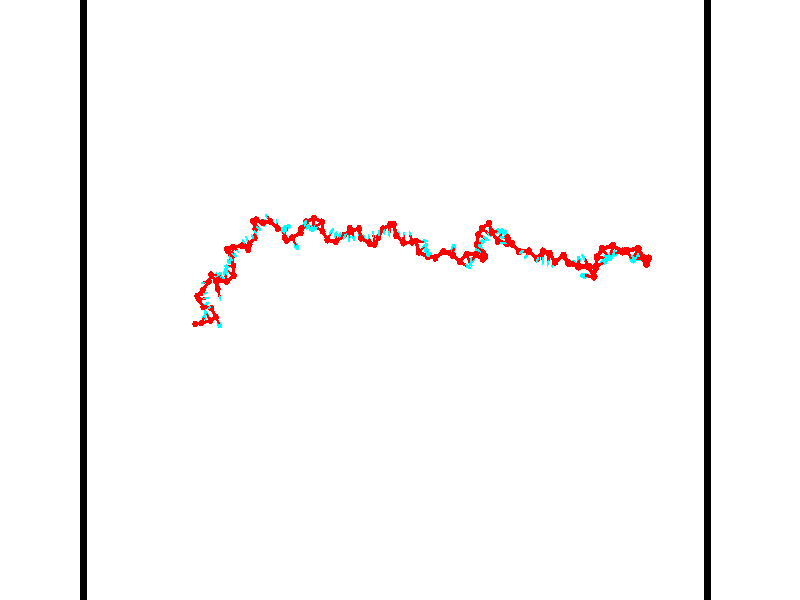 // switches for output
#declare DRAW_BASES = 1; // possible values are 0, 1; only relevant for DNA ribbons
#declare DRAW_BASES_TYPE = 3; // possible values are 1, 2, 3; only relevant for DNA ribbons
#declare DRAW_FOG = 0; // set to 1 to enable fog

#include "colors.inc"

#include "transforms.inc"
background { rgb <1, 1, 1>}

#default {
   normal{
       ripples 0.25
       frequency 0.20
       turbulence 0.2
       lambda 5
   }
	finish {
		phong 0.1
		phong_size 40.
	}
}

// original window dimensions: 1024x640


// camera settings

camera {
	sky <-0, 1, 0>
	up <-0, 1, 0>
	right 1.6 * <0.99995, 0, 0.00999983>
	location <54.4867, 55, 106.329>
	look_at <55, 55, 55.0001>
	direction <0.513302, 0, -51.3289>
	angle 67.0682
}


# declare cpy_camera_pos = <54.4867, 55, 106.329>;
# if (DRAW_FOG = 1)
fog {
	fog_type 2
	up vnormalize(cpy_camera_pos)
	color rgbt<1,1,1,0.3>
	distance 1e-5
	fog_alt 3e-3
	fog_offset 88
}
# end


// LIGHTS

# declare lum = 6;
global_settings {
	ambient_light rgb lum * <0.05, 0.05, 0.05>
	max_trace_level 15
}# declare cpy_direct_light_amount = 0.25;
light_source
{	1000 * <-0.98995, -1, 1.00995>,
	rgb lum * cpy_direct_light_amount
	parallel
}

light_source
{	1000 * <0.98995, 1, -1.00995>,
	rgb lum * cpy_direct_light_amount
	parallel
}

// strand 0

// nucleotide -1

// particle -1
sphere {
	<36.207626, 53.159073, 50.666233> 0.250000
	pigment { color rgbt <1,0,0,0> }
	no_shadow
}
cylinder {
	<36.458710, 53.245960, 50.367222>,  <36.609360, 53.298092, 50.187817>, 0.100000
	pigment { color rgbt <1,0,0,0> }
	no_shadow
}
cylinder {
	<36.458710, 53.245960, 50.367222>,  <36.207626, 53.159073, 50.666233>, 0.100000
	pigment { color rgbt <1,0,0,0> }
	no_shadow
}

// particle -1
sphere {
	<36.458710, 53.245960, 50.367222> 0.100000
	pigment { color rgbt <1,0,0,0> }
	no_shadow
}
sphere {
	0, 1
	scale<0.080000,0.200000,0.300000>
	matrix <0.399667, 0.734123, 0.548935,
		0.668014, -0.643335, 0.374004,
		0.627714, 0.217219, -0.747524,
		36.647022, 53.311127, 50.142963>
	pigment { color rgbt <0,1,1,0> }
	no_shadow
}
cylinder {
	<36.847359, 53.229050, 50.862053>,  <36.207626, 53.159073, 50.666233>, 0.130000
	pigment { color rgbt <1,0,0,0> }
	no_shadow
}

// nucleotide -1

// particle -1
sphere {
	<36.847359, 53.229050, 50.862053> 0.250000
	pigment { color rgbt <1,0,0,0> }
	no_shadow
}
cylinder {
	<36.875973, 53.450207, 50.529984>,  <36.893139, 53.582901, 50.330742>, 0.100000
	pigment { color rgbt <1,0,0,0> }
	no_shadow
}
cylinder {
	<36.875973, 53.450207, 50.529984>,  <36.847359, 53.229050, 50.862053>, 0.100000
	pigment { color rgbt <1,0,0,0> }
	no_shadow
}

// particle -1
sphere {
	<36.875973, 53.450207, 50.529984> 0.100000
	pigment { color rgbt <1,0,0,0> }
	no_shadow
}
sphere {
	0, 1
	scale<0.080000,0.200000,0.300000>
	matrix <0.499207, 0.700722, 0.509687,
		0.863525, -0.450889, -0.225883,
		0.071531, 0.552890, -0.830178,
		36.897430, 53.616074, 50.280930>
	pigment { color rgbt <0,1,1,0> }
	no_shadow
}
cylinder {
	<37.586334, 53.418358, 50.560642>,  <36.847359, 53.229050, 50.862053>, 0.130000
	pigment { color rgbt <1,0,0,0> }
	no_shadow
}

// nucleotide -1

// particle -1
sphere {
	<37.586334, 53.418358, 50.560642> 0.250000
	pigment { color rgbt <1,0,0,0> }
	no_shadow
}
cylinder {
	<37.342327, 53.730801, 50.507351>,  <37.195923, 53.918266, 50.475376>, 0.100000
	pigment { color rgbt <1,0,0,0> }
	no_shadow
}
cylinder {
	<37.342327, 53.730801, 50.507351>,  <37.586334, 53.418358, 50.560642>, 0.100000
	pigment { color rgbt <1,0,0,0> }
	no_shadow
}

// particle -1
sphere {
	<37.342327, 53.730801, 50.507351> 0.100000
	pigment { color rgbt <1,0,0,0> }
	no_shadow
}
sphere {
	0, 1
	scale<0.080000,0.200000,0.300000>
	matrix <0.544725, 0.535489, 0.645389,
		0.575459, 0.321127, -0.752146,
		-0.610017, 0.781108, -0.133226,
		37.159321, 53.965134, 50.467384>
	pigment { color rgbt <0,1,1,0> }
	no_shadow
}
cylinder {
	<38.213928, 53.687790, 50.995598>,  <37.586334, 53.418358, 50.560642>, 0.130000
	pigment { color rgbt <1,0,0,0> }
	no_shadow
}

// nucleotide -1

// particle -1
sphere {
	<38.213928, 53.687790, 50.995598> 0.250000
	pigment { color rgbt <1,0,0,0> }
	no_shadow
}
cylinder {
	<38.421528, 53.357002, 51.082092>,  <38.546089, 53.158531, 51.133987>, 0.100000
	pigment { color rgbt <1,0,0,0> }
	no_shadow
}
cylinder {
	<38.421528, 53.357002, 51.082092>,  <38.213928, 53.687790, 50.995598>, 0.100000
	pigment { color rgbt <1,0,0,0> }
	no_shadow
}

// particle -1
sphere {
	<38.421528, 53.357002, 51.082092> 0.100000
	pigment { color rgbt <1,0,0,0> }
	no_shadow
}
sphere {
	0, 1
	scale<0.080000,0.200000,0.300000>
	matrix <0.323067, 0.423991, 0.846085,
		-0.791369, -0.369260, 0.487219,
		0.519002, -0.826970, 0.216237,
		38.577229, 53.108910, 51.146965>
	pigment { color rgbt <0,1,1,0> }
	no_shadow
}
cylinder {
	<37.835979, 54.373619, 51.060539>,  <38.213928, 53.687790, 50.995598>, 0.130000
	pigment { color rgbt <1,0,0,0> }
	no_shadow
}

// nucleotide -1

// particle -1
sphere {
	<37.835979, 54.373619, 51.060539> 0.250000
	pigment { color rgbt <1,0,0,0> }
	no_shadow
}
cylinder {
	<37.832745, 54.398186, 51.459770>,  <37.830803, 54.412926, 51.699310>, 0.100000
	pigment { color rgbt <1,0,0,0> }
	no_shadow
}
cylinder {
	<37.832745, 54.398186, 51.459770>,  <37.835979, 54.373619, 51.060539>, 0.100000
	pigment { color rgbt <1,0,0,0> }
	no_shadow
}

// particle -1
sphere {
	<37.832745, 54.398186, 51.459770> 0.100000
	pigment { color rgbt <1,0,0,0> }
	no_shadow
}
sphere {
	0, 1
	scale<0.080000,0.200000,0.300000>
	matrix <-0.574541, 0.816632, -0.054904,
		-0.818436, -0.573882, 0.028681,
		-0.008087, 0.061414, 0.998079,
		37.830318, 54.416611, 51.759193>
	pigment { color rgbt <0,1,1,0> }
	no_shadow
}
cylinder {
	<37.149246, 54.468456, 51.309883>,  <37.835979, 54.373619, 51.060539>, 0.130000
	pigment { color rgbt <1,0,0,0> }
	no_shadow
}

// nucleotide -1

// particle -1
sphere {
	<37.149246, 54.468456, 51.309883> 0.250000
	pigment { color rgbt <1,0,0,0> }
	no_shadow
}
cylinder {
	<37.420876, 54.619762, 51.561523>,  <37.583855, 54.710545, 51.712509>, 0.100000
	pigment { color rgbt <1,0,0,0> }
	no_shadow
}
cylinder {
	<37.420876, 54.619762, 51.561523>,  <37.149246, 54.468456, 51.309883>, 0.100000
	pigment { color rgbt <1,0,0,0> }
	no_shadow
}

// particle -1
sphere {
	<37.420876, 54.619762, 51.561523> 0.100000
	pigment { color rgbt <1,0,0,0> }
	no_shadow
}
sphere {
	0, 1
	scale<0.080000,0.200000,0.300000>
	matrix <-0.334665, 0.922298, -0.193304,
		-0.653340, -0.079270, 0.752903,
		0.679077, 0.378264, 0.629103,
		37.624599, 54.733242, 51.750256>
	pigment { color rgbt <0,1,1,0> }
	no_shadow
}
cylinder {
	<36.861931, 55.039410, 51.610119>,  <37.149246, 54.468456, 51.309883>, 0.130000
	pigment { color rgbt <1,0,0,0> }
	no_shadow
}

// nucleotide -1

// particle -1
sphere {
	<36.861931, 55.039410, 51.610119> 0.250000
	pigment { color rgbt <1,0,0,0> }
	no_shadow
}
cylinder {
	<37.251190, 55.087307, 51.688755>,  <37.484745, 55.116047, 51.735935>, 0.100000
	pigment { color rgbt <1,0,0,0> }
	no_shadow
}
cylinder {
	<37.251190, 55.087307, 51.688755>,  <36.861931, 55.039410, 51.610119>, 0.100000
	pigment { color rgbt <1,0,0,0> }
	no_shadow
}

// particle -1
sphere {
	<37.251190, 55.087307, 51.688755> 0.100000
	pigment { color rgbt <1,0,0,0> }
	no_shadow
}
sphere {
	0, 1
	scale<0.080000,0.200000,0.300000>
	matrix <-0.124078, 0.992224, 0.009821,
		-0.193885, -0.033950, 0.980437,
		0.973146, 0.119746, 0.196589,
		37.543133, 55.123230, 51.747730>
	pigment { color rgbt <0,1,1,0> }
	no_shadow
}
cylinder {
	<36.928398, 55.301075, 52.255203>,  <36.861931, 55.039410, 51.610119>, 0.130000
	pigment { color rgbt <1,0,0,0> }
	no_shadow
}

// nucleotide -1

// particle -1
sphere {
	<36.928398, 55.301075, 52.255203> 0.250000
	pigment { color rgbt <1,0,0,0> }
	no_shadow
}
cylinder {
	<37.246323, 55.412346, 52.039467>,  <37.437077, 55.479107, 51.910027>, 0.100000
	pigment { color rgbt <1,0,0,0> }
	no_shadow
}
cylinder {
	<37.246323, 55.412346, 52.039467>,  <36.928398, 55.301075, 52.255203>, 0.100000
	pigment { color rgbt <1,0,0,0> }
	no_shadow
}

// particle -1
sphere {
	<37.246323, 55.412346, 52.039467> 0.100000
	pigment { color rgbt <1,0,0,0> }
	no_shadow
}
sphere {
	0, 1
	scale<0.080000,0.200000,0.300000>
	matrix <-0.234028, 0.960507, 0.150525,
		0.559910, 0.006580, 0.828527,
		0.794816, 0.278179, -0.539337,
		37.484768, 55.495800, 51.877666>
	pigment { color rgbt <0,1,1,0> }
	no_shadow
}
cylinder {
	<37.528877, 55.746857, 52.621407>,  <36.928398, 55.301075, 52.255203>, 0.130000
	pigment { color rgbt <1,0,0,0> }
	no_shadow
}

// nucleotide -1

// particle -1
sphere {
	<37.528877, 55.746857, 52.621407> 0.250000
	pigment { color rgbt <1,0,0,0> }
	no_shadow
}
cylinder {
	<37.493080, 55.855675, 52.238159>,  <37.471600, 55.920967, 52.008213>, 0.100000
	pigment { color rgbt <1,0,0,0> }
	no_shadow
}
cylinder {
	<37.493080, 55.855675, 52.238159>,  <37.528877, 55.746857, 52.621407>, 0.100000
	pigment { color rgbt <1,0,0,0> }
	no_shadow
}

// particle -1
sphere {
	<37.493080, 55.855675, 52.238159> 0.100000
	pigment { color rgbt <1,0,0,0> }
	no_shadow
}
sphere {
	0, 1
	scale<0.080000,0.200000,0.300000>
	matrix <-0.144670, 0.948222, 0.282749,
		0.985424, 0.163915, -0.045507,
		-0.089498, 0.272044, -0.958114,
		37.466232, 55.937286, 51.950726>
	pigment { color rgbt <0,1,1,0> }
	no_shadow
}
cylinder {
	<37.995819, 56.377529, 52.317951>,  <37.528877, 55.746857, 52.621407>, 0.130000
	pigment { color rgbt <1,0,0,0> }
	no_shadow
}

// nucleotide -1

// particle -1
sphere {
	<37.995819, 56.377529, 52.317951> 0.250000
	pigment { color rgbt <1,0,0,0> }
	no_shadow
}
cylinder {
	<37.643417, 56.338318, 52.132812>,  <37.431976, 56.314793, 52.021729>, 0.100000
	pigment { color rgbt <1,0,0,0> }
	no_shadow
}
cylinder {
	<37.643417, 56.338318, 52.132812>,  <37.995819, 56.377529, 52.317951>, 0.100000
	pigment { color rgbt <1,0,0,0> }
	no_shadow
}

// particle -1
sphere {
	<37.643417, 56.338318, 52.132812> 0.100000
	pigment { color rgbt <1,0,0,0> }
	no_shadow
}
sphere {
	0, 1
	scale<0.080000,0.200000,0.300000>
	matrix <-0.242720, 0.933393, 0.264319,
		0.406106, 0.345208, -0.846114,
		-0.881002, -0.098027, -0.462846,
		37.379116, 56.308910, 51.993958>
	pigment { color rgbt <0,1,1,0> }
	no_shadow
}
cylinder {
	<38.307331, 56.862778, 52.782196>,  <37.995819, 56.377529, 52.317951>, 0.130000
	pigment { color rgbt <1,0,0,0> }
	no_shadow
}

// nucleotide -1

// particle -1
sphere {
	<38.307331, 56.862778, 52.782196> 0.250000
	pigment { color rgbt <1,0,0,0> }
	no_shadow
}
cylinder {
	<38.496853, 56.857044, 52.429993>,  <38.610565, 56.853603, 52.218670>, 0.100000
	pigment { color rgbt <1,0,0,0> }
	no_shadow
}
cylinder {
	<38.496853, 56.857044, 52.429993>,  <38.307331, 56.862778, 52.782196>, 0.100000
	pigment { color rgbt <1,0,0,0> }
	no_shadow
}

// particle -1
sphere {
	<38.496853, 56.857044, 52.429993> 0.100000
	pigment { color rgbt <1,0,0,0> }
	no_shadow
}
sphere {
	0, 1
	scale<0.080000,0.200000,0.300000>
	matrix <0.876299, -0.091356, 0.473027,
		-0.087224, -0.995715, -0.030718,
		0.473807, -0.014341, -0.880512,
		38.638996, 56.852741, 52.165840>
	pigment { color rgbt <0,1,1,0> }
	no_shadow
}
cylinder {
	<38.745617, 56.381790, 52.740383>,  <38.307331, 56.862778, 52.782196>, 0.130000
	pigment { color rgbt <1,0,0,0> }
	no_shadow
}

// nucleotide -1

// particle -1
sphere {
	<38.745617, 56.381790, 52.740383> 0.250000
	pigment { color rgbt <1,0,0,0> }
	no_shadow
}
cylinder {
	<38.881439, 56.657955, 52.484871>,  <38.962933, 56.823654, 52.331566>, 0.100000
	pigment { color rgbt <1,0,0,0> }
	no_shadow
}
cylinder {
	<38.881439, 56.657955, 52.484871>,  <38.745617, 56.381790, 52.740383>, 0.100000
	pigment { color rgbt <1,0,0,0> }
	no_shadow
}

// particle -1
sphere {
	<38.881439, 56.657955, 52.484871> 0.100000
	pigment { color rgbt <1,0,0,0> }
	no_shadow
}
sphere {
	0, 1
	scale<0.080000,0.200000,0.300000>
	matrix <0.895709, -0.030086, 0.443621,
		0.287061, -0.722794, -0.628621,
		0.339559, 0.690408, -0.638777,
		38.983307, 56.865078, 52.293240>
	pigment { color rgbt <0,1,1,0> }
	no_shadow
}
cylinder {
	<39.042099, 55.817532, 53.295170>,  <38.745617, 56.381790, 52.740383>, 0.130000
	pigment { color rgbt <1,0,0,0> }
	no_shadow
}

// nucleotide -1

// particle -1
sphere {
	<39.042099, 55.817532, 53.295170> 0.250000
	pigment { color rgbt <1,0,0,0> }
	no_shadow
}
cylinder {
	<39.108208, 55.461441, 53.125378>,  <39.147873, 55.247787, 53.023502>, 0.100000
	pigment { color rgbt <1,0,0,0> }
	no_shadow
}
cylinder {
	<39.108208, 55.461441, 53.125378>,  <39.042099, 55.817532, 53.295170>, 0.100000
	pigment { color rgbt <1,0,0,0> }
	no_shadow
}

// particle -1
sphere {
	<39.108208, 55.461441, 53.125378> 0.100000
	pigment { color rgbt <1,0,0,0> }
	no_shadow
}
sphere {
	0, 1
	scale<0.080000,0.200000,0.300000>
	matrix <0.857723, 0.342190, -0.383689,
		0.486822, -0.300670, 0.820123,
		0.165274, -0.890227, -0.424478,
		39.157791, 55.194374, 52.998035>
	pigment { color rgbt <0,1,1,0> }
	no_shadow
}
cylinder {
	<39.184139, 56.401009, 53.817181>,  <39.042099, 55.817532, 53.295170>, 0.130000
	pigment { color rgbt <1,0,0,0> }
	no_shadow
}

// nucleotide -1

// particle -1
sphere {
	<39.184139, 56.401009, 53.817181> 0.250000
	pigment { color rgbt <1,0,0,0> }
	no_shadow
}
cylinder {
	<39.302155, 56.509483, 53.450703>,  <39.372963, 56.574566, 53.230816>, 0.100000
	pigment { color rgbt <1,0,0,0> }
	no_shadow
}
cylinder {
	<39.302155, 56.509483, 53.450703>,  <39.184139, 56.401009, 53.817181>, 0.100000
	pigment { color rgbt <1,0,0,0> }
	no_shadow
}

// particle -1
sphere {
	<39.302155, 56.509483, 53.450703> 0.100000
	pigment { color rgbt <1,0,0,0> }
	no_shadow
}
sphere {
	0, 1
	scale<0.080000,0.200000,0.300000>
	matrix <0.568211, 0.721103, 0.396416,
		0.768173, -0.637549, 0.058661,
		0.295035, 0.271184, -0.916195,
		39.390667, 56.590839, 53.175842>
	pigment { color rgbt <0,1,1,0> }
	no_shadow
}
cylinder {
	<39.965317, 56.343517, 53.742569>,  <39.184139, 56.401009, 53.817181>, 0.130000
	pigment { color rgbt <1,0,0,0> }
	no_shadow
}

// nucleotide -1

// particle -1
sphere {
	<39.965317, 56.343517, 53.742569> 0.250000
	pigment { color rgbt <1,0,0,0> }
	no_shadow
}
cylinder {
	<39.826439, 56.656918, 53.536430>,  <39.743114, 56.844959, 53.412746>, 0.100000
	pigment { color rgbt <1,0,0,0> }
	no_shadow
}
cylinder {
	<39.826439, 56.656918, 53.536430>,  <39.965317, 56.343517, 53.742569>, 0.100000
	pigment { color rgbt <1,0,0,0> }
	no_shadow
}

// particle -1
sphere {
	<39.826439, 56.656918, 53.536430> 0.100000
	pigment { color rgbt <1,0,0,0> }
	no_shadow
}
sphere {
	0, 1
	scale<0.080000,0.200000,0.300000>
	matrix <0.639345, 0.599782, 0.481143,
		0.686073, -0.162436, -0.709168,
		-0.347191, 0.783502, -0.515347,
		39.722282, 56.891968, 53.381824>
	pigment { color rgbt <0,1,1,0> }
	no_shadow
}
cylinder {
	<40.451958, 56.777149, 53.265316>,  <39.965317, 56.343517, 53.742569>, 0.130000
	pigment { color rgbt <1,0,0,0> }
	no_shadow
}

// nucleotide -1

// particle -1
sphere {
	<40.451958, 56.777149, 53.265316> 0.250000
	pigment { color rgbt <1,0,0,0> }
	no_shadow
}
cylinder {
	<40.146786, 56.977398, 53.428932>,  <39.963680, 57.097546, 53.527103>, 0.100000
	pigment { color rgbt <1,0,0,0> }
	no_shadow
}
cylinder {
	<40.146786, 56.977398, 53.428932>,  <40.451958, 56.777149, 53.265316>, 0.100000
	pigment { color rgbt <1,0,0,0> }
	no_shadow
}

// particle -1
sphere {
	<40.146786, 56.977398, 53.428932> 0.100000
	pigment { color rgbt <1,0,0,0> }
	no_shadow
}
sphere {
	0, 1
	scale<0.080000,0.200000,0.300000>
	matrix <0.643995, 0.643937, 0.413055,
		-0.056616, 0.578555, -0.813676,
		-0.762932, 0.500618, 0.409044,
		39.917908, 57.127583, 53.551647>
	pigment { color rgbt <0,1,1,0> }
	no_shadow
}
cylinder {
	<40.392841, 57.507507, 53.182735>,  <40.451958, 56.777149, 53.265316>, 0.130000
	pigment { color rgbt <1,0,0,0> }
	no_shadow
}

// nucleotide -1

// particle -1
sphere {
	<40.392841, 57.507507, 53.182735> 0.250000
	pigment { color rgbt <1,0,0,0> }
	no_shadow
}
cylinder {
	<40.163044, 57.459923, 53.506660>,  <40.025166, 57.431374, 53.701015>, 0.100000
	pigment { color rgbt <1,0,0,0> }
	no_shadow
}
cylinder {
	<40.163044, 57.459923, 53.506660>,  <40.392841, 57.507507, 53.182735>, 0.100000
	pigment { color rgbt <1,0,0,0> }
	no_shadow
}

// particle -1
sphere {
	<40.163044, 57.459923, 53.506660> 0.100000
	pigment { color rgbt <1,0,0,0> }
	no_shadow
}
sphere {
	0, 1
	scale<0.080000,0.200000,0.300000>
	matrix <0.501575, 0.730689, 0.463159,
		-0.646821, 0.672267, -0.360111,
		-0.574495, -0.118959, 0.809817,
		39.990696, 57.424236, 53.749607>
	pigment { color rgbt <0,1,1,0> }
	no_shadow
}
cylinder {
	<40.277485, 58.166309, 53.343334>,  <40.392841, 57.507507, 53.182735>, 0.130000
	pigment { color rgbt <1,0,0,0> }
	no_shadow
}

// nucleotide -1

// particle -1
sphere {
	<40.277485, 58.166309, 53.343334> 0.250000
	pigment { color rgbt <1,0,0,0> }
	no_shadow
}
cylinder {
	<40.238701, 57.945290, 53.674461>,  <40.215431, 57.812675, 53.873138>, 0.100000
	pigment { color rgbt <1,0,0,0> }
	no_shadow
}
cylinder {
	<40.238701, 57.945290, 53.674461>,  <40.277485, 58.166309, 53.343334>, 0.100000
	pigment { color rgbt <1,0,0,0> }
	no_shadow
}

// particle -1
sphere {
	<40.238701, 57.945290, 53.674461> 0.100000
	pigment { color rgbt <1,0,0,0> }
	no_shadow
}
sphere {
	0, 1
	scale<0.080000,0.200000,0.300000>
	matrix <0.610941, 0.623560, 0.487775,
		-0.785716, 0.553045, 0.277114,
		-0.096964, -0.552553, 0.827818,
		40.209610, 57.779522, 53.922806>
	pigment { color rgbt <0,1,1,0> }
	no_shadow
}
cylinder {
	<40.118706, 58.533875, 53.964657>,  <40.277485, 58.166309, 53.343334>, 0.130000
	pigment { color rgbt <1,0,0,0> }
	no_shadow
}

// nucleotide -1

// particle -1
sphere {
	<40.118706, 58.533875, 53.964657> 0.250000
	pigment { color rgbt <1,0,0,0> }
	no_shadow
}
cylinder {
	<40.301105, 58.225647, 54.142776>,  <40.410545, 58.040710, 54.249649>, 0.100000
	pigment { color rgbt <1,0,0,0> }
	no_shadow
}
cylinder {
	<40.301105, 58.225647, 54.142776>,  <40.118706, 58.533875, 53.964657>, 0.100000
	pigment { color rgbt <1,0,0,0> }
	no_shadow
}

// particle -1
sphere {
	<40.301105, 58.225647, 54.142776> 0.100000
	pigment { color rgbt <1,0,0,0> }
	no_shadow
}
sphere {
	0, 1
	scale<0.080000,0.200000,0.300000>
	matrix <0.734594, 0.608349, 0.300471,
		-0.502428, 0.190096, 0.843463,
		0.456002, -0.770568, 0.445295,
		40.437904, 57.994476, 54.276363>
	pigment { color rgbt <0,1,1,0> }
	no_shadow
}
cylinder {
	<40.271782, 58.615803, 54.756123>,  <40.118706, 58.533875, 53.964657>, 0.130000
	pigment { color rgbt <1,0,0,0> }
	no_shadow
}

// nucleotide -1

// particle -1
sphere {
	<40.271782, 58.615803, 54.756123> 0.250000
	pigment { color rgbt <1,0,0,0> }
	no_shadow
}
cylinder {
	<40.551373, 58.416897, 54.550537>,  <40.719128, 58.297554, 54.427185>, 0.100000
	pigment { color rgbt <1,0,0,0> }
	no_shadow
}
cylinder {
	<40.551373, 58.416897, 54.550537>,  <40.271782, 58.615803, 54.756123>, 0.100000
	pigment { color rgbt <1,0,0,0> }
	no_shadow
}

// particle -1
sphere {
	<40.551373, 58.416897, 54.550537> 0.100000
	pigment { color rgbt <1,0,0,0> }
	no_shadow
}
sphere {
	0, 1
	scale<0.080000,0.200000,0.300000>
	matrix <0.704994, 0.599780, 0.378481,
		0.120056, -0.626889, 0.769804,
		0.698978, -0.497268, -0.513960,
		40.761066, 58.267715, 54.396351>
	pigment { color rgbt <0,1,1,0> }
	no_shadow
}
cylinder {
	<40.834286, 58.727921, 55.049603>,  <40.271782, 58.615803, 54.756123>, 0.130000
	pigment { color rgbt <1,0,0,0> }
	no_shadow
}

// nucleotide -1

// particle -1
sphere {
	<40.834286, 58.727921, 55.049603> 0.250000
	pigment { color rgbt <1,0,0,0> }
	no_shadow
}
cylinder {
	<40.932915, 58.627991, 54.675053>,  <40.992092, 58.568031, 54.450325>, 0.100000
	pigment { color rgbt <1,0,0,0> }
	no_shadow
}
cylinder {
	<40.932915, 58.627991, 54.675053>,  <40.834286, 58.727921, 55.049603>, 0.100000
	pigment { color rgbt <1,0,0,0> }
	no_shadow
}

// particle -1
sphere {
	<40.932915, 58.627991, 54.675053> 0.100000
	pigment { color rgbt <1,0,0,0> }
	no_shadow
}
sphere {
	0, 1
	scale<0.080000,0.200000,0.300000>
	matrix <0.642433, 0.765538, -0.035079,
		0.725592, -0.592907, 0.349254,
		0.246569, -0.249826, -0.936371,
		41.006886, 58.553043, 54.394142>
	pigment { color rgbt <0,1,1,0> }
	no_shadow
}
cylinder {
	<41.613735, 58.827133, 55.040443>,  <40.834286, 58.727921, 55.049603>, 0.130000
	pigment { color rgbt <1,0,0,0> }
	no_shadow
}

// nucleotide -1

// particle -1
sphere {
	<41.613735, 58.827133, 55.040443> 0.250000
	pigment { color rgbt <1,0,0,0> }
	no_shadow
}
cylinder {
	<41.452225, 58.856377, 54.675671>,  <41.355320, 58.873924, 54.456806>, 0.100000
	pigment { color rgbt <1,0,0,0> }
	no_shadow
}
cylinder {
	<41.452225, 58.856377, 54.675671>,  <41.613735, 58.827133, 55.040443>, 0.100000
	pigment { color rgbt <1,0,0,0> }
	no_shadow
}

// particle -1
sphere {
	<41.452225, 58.856377, 54.675671> 0.100000
	pigment { color rgbt <1,0,0,0> }
	no_shadow
}
sphere {
	0, 1
	scale<0.080000,0.200000,0.300000>
	matrix <0.728130, 0.629181, -0.271952,
		0.553888, -0.773813, -0.307282,
		-0.403776, 0.073110, -0.911932,
		41.331093, 58.878311, 54.402092>
	pigment { color rgbt <0,1,1,0> }
	no_shadow
}
cylinder {
	<41.986256, 58.588310, 54.455517>,  <41.613735, 58.827133, 55.040443>, 0.130000
	pigment { color rgbt <1,0,0,0> }
	no_shadow
}

// nucleotide -1

// particle -1
sphere {
	<41.986256, 58.588310, 54.455517> 0.250000
	pigment { color rgbt <1,0,0,0> }
	no_shadow
}
cylinder {
	<41.754768, 58.907722, 54.389267>,  <41.615875, 59.099369, 54.349518>, 0.100000
	pigment { color rgbt <1,0,0,0> }
	no_shadow
}
cylinder {
	<41.754768, 58.907722, 54.389267>,  <41.986256, 58.588310, 54.455517>, 0.100000
	pigment { color rgbt <1,0,0,0> }
	no_shadow
}

// particle -1
sphere {
	<41.754768, 58.907722, 54.389267> 0.100000
	pigment { color rgbt <1,0,0,0> }
	no_shadow
}
sphere {
	0, 1
	scale<0.080000,0.200000,0.300000>
	matrix <0.814843, 0.557840, -0.157626,
		-0.033478, -0.226178, -0.973511,
		-0.578715, 0.798535, -0.165624,
		41.581154, 59.147282, 54.339581>
	pigment { color rgbt <0,1,1,0> }
	no_shadow
}
cylinder {
	<41.937588, 59.038216, 53.742348>,  <41.986256, 58.588310, 54.455517>, 0.130000
	pigment { color rgbt <1,0,0,0> }
	no_shadow
}

// nucleotide -1

// particle -1
sphere {
	<41.937588, 59.038216, 53.742348> 0.250000
	pigment { color rgbt <1,0,0,0> }
	no_shadow
}
cylinder {
	<41.892406, 59.216885, 54.097363>,  <41.865299, 59.324085, 54.310371>, 0.100000
	pigment { color rgbt <1,0,0,0> }
	no_shadow
}
cylinder {
	<41.892406, 59.216885, 54.097363>,  <41.937588, 59.038216, 53.742348>, 0.100000
	pigment { color rgbt <1,0,0,0> }
	no_shadow
}

// particle -1
sphere {
	<41.892406, 59.216885, 54.097363> 0.100000
	pigment { color rgbt <1,0,0,0> }
	no_shadow
}
sphere {
	0, 1
	scale<0.080000,0.200000,0.300000>
	matrix <0.926147, 0.370840, -0.068772,
		-0.359854, 0.814223, -0.455572,
		-0.112949, 0.446674, 0.887539,
		41.858521, 59.350887, 54.363625>
	pigment { color rgbt <0,1,1,0> }
	no_shadow
}
cylinder {
	<42.338844, 59.522854, 53.541412>,  <41.937588, 59.038216, 53.742348>, 0.130000
	pigment { color rgbt <1,0,0,0> }
	no_shadow
}

// nucleotide -1

// particle -1
sphere {
	<42.338844, 59.522854, 53.541412> 0.250000
	pigment { color rgbt <1,0,0,0> }
	no_shadow
}
cylinder {
	<42.321507, 59.535172, 53.940845>,  <42.311104, 59.542561, 54.180508>, 0.100000
	pigment { color rgbt <1,0,0,0> }
	no_shadow
}
cylinder {
	<42.321507, 59.535172, 53.940845>,  <42.338844, 59.522854, 53.541412>, 0.100000
	pigment { color rgbt <1,0,0,0> }
	no_shadow
}

// particle -1
sphere {
	<42.321507, 59.535172, 53.940845> 0.100000
	pigment { color rgbt <1,0,0,0> }
	no_shadow
}
sphere {
	0, 1
	scale<0.080000,0.200000,0.300000>
	matrix <0.866765, 0.498220, 0.022260,
		-0.496830, 0.866504, -0.048286,
		-0.043346, 0.030793, 0.998586,
		42.308502, 59.544411, 54.240421>
	pigment { color rgbt <0,1,1,0> }
	no_shadow
}
cylinder {
	<42.426891, 60.161758, 53.679596>,  <42.338844, 59.522854, 53.541412>, 0.130000
	pigment { color rgbt <1,0,0,0> }
	no_shadow
}

// nucleotide -1

// particle -1
sphere {
	<42.426891, 60.161758, 53.679596> 0.250000
	pigment { color rgbt <1,0,0,0> }
	no_shadow
}
cylinder {
	<42.512356, 59.982445, 54.026787>,  <42.563637, 59.874859, 54.235104>, 0.100000
	pigment { color rgbt <1,0,0,0> }
	no_shadow
}
cylinder {
	<42.512356, 59.982445, 54.026787>,  <42.426891, 60.161758, 53.679596>, 0.100000
	pigment { color rgbt <1,0,0,0> }
	no_shadow
}

// particle -1
sphere {
	<42.512356, 59.982445, 54.026787> 0.100000
	pigment { color rgbt <1,0,0,0> }
	no_shadow
}
sphere {
	0, 1
	scale<0.080000,0.200000,0.300000>
	matrix <0.779105, 0.614216, 0.125433,
		-0.589358, 0.649448, 0.480494,
		0.213665, -0.448280, 0.867982,
		42.576454, 59.847961, 54.287182>
	pigment { color rgbt <0,1,1,0> }
	no_shadow
}
cylinder {
	<42.366798, 60.650845, 54.280655>,  <42.426891, 60.161758, 53.679596>, 0.130000
	pigment { color rgbt <1,0,0,0> }
	no_shadow
}

// nucleotide -1

// particle -1
sphere {
	<42.366798, 60.650845, 54.280655> 0.250000
	pigment { color rgbt <1,0,0,0> }
	no_shadow
}
cylinder {
	<42.642235, 60.364777, 54.328625>,  <42.807495, 60.193138, 54.357407>, 0.100000
	pigment { color rgbt <1,0,0,0> }
	no_shadow
}
cylinder {
	<42.642235, 60.364777, 54.328625>,  <42.366798, 60.650845, 54.280655>, 0.100000
	pigment { color rgbt <1,0,0,0> }
	no_shadow
}

// particle -1
sphere {
	<42.642235, 60.364777, 54.328625> 0.100000
	pigment { color rgbt <1,0,0,0> }
	no_shadow
}
sphere {
	0, 1
	scale<0.080000,0.200000,0.300000>
	matrix <0.649176, 0.681647, 0.337533,
		-0.323136, -0.154572, 0.933644,
		0.688588, -0.715168, 0.119921,
		42.848812, 60.150227, 54.364601>
	pigment { color rgbt <0,1,1,0> }
	no_shadow
}
cylinder {
	<42.796951, 60.678013, 54.962185>,  <42.366798, 60.650845, 54.280655>, 0.130000
	pigment { color rgbt <1,0,0,0> }
	no_shadow
}

// nucleotide -1

// particle -1
sphere {
	<42.796951, 60.678013, 54.962185> 0.250000
	pigment { color rgbt <1,0,0,0> }
	no_shadow
}
cylinder {
	<43.050926, 60.503395, 54.707222>,  <43.203312, 60.398624, 54.554245>, 0.100000
	pigment { color rgbt <1,0,0,0> }
	no_shadow
}
cylinder {
	<43.050926, 60.503395, 54.707222>,  <42.796951, 60.678013, 54.962185>, 0.100000
	pigment { color rgbt <1,0,0,0> }
	no_shadow
}

// particle -1
sphere {
	<43.050926, 60.503395, 54.707222> 0.100000
	pigment { color rgbt <1,0,0,0> }
	no_shadow
}
sphere {
	0, 1
	scale<0.080000,0.200000,0.300000>
	matrix <0.695857, 0.681574, 0.226365,
		0.335624, -0.587272, 0.736525,
		0.634934, -0.436542, -0.637409,
		43.241405, 60.372433, 54.515999>
	pigment { color rgbt <0,1,1,0> }
	no_shadow
}
cylinder {
	<43.433491, 60.438099, 55.317829>,  <42.796951, 60.678013, 54.962185>, 0.130000
	pigment { color rgbt <1,0,0,0> }
	no_shadow
}

// nucleotide -1

// particle -1
sphere {
	<43.433491, 60.438099, 55.317829> 0.250000
	pigment { color rgbt <1,0,0,0> }
	no_shadow
}
cylinder {
	<43.452274, 60.556252, 54.936138>,  <43.463547, 60.627144, 54.707123>, 0.100000
	pigment { color rgbt <1,0,0,0> }
	no_shadow
}
cylinder {
	<43.452274, 60.556252, 54.936138>,  <43.433491, 60.438099, 55.317829>, 0.100000
	pigment { color rgbt <1,0,0,0> }
	no_shadow
}

// particle -1
sphere {
	<43.452274, 60.556252, 54.936138> 0.100000
	pigment { color rgbt <1,0,0,0> }
	no_shadow
}
sphere {
	0, 1
	scale<0.080000,0.200000,0.300000>
	matrix <0.644856, 0.720584, 0.254792,
		0.762860, -0.627303, -0.156638,
		0.046961, 0.295380, -0.954225,
		43.466362, 60.644867, 54.649872>
	pigment { color rgbt <0,1,1,0> }
	no_shadow
}
cylinder {
	<44.052231, 60.526402, 55.265999>,  <43.433491, 60.438099, 55.317829>, 0.130000
	pigment { color rgbt <1,0,0,0> }
	no_shadow
}

// nucleotide -1

// particle -1
sphere {
	<44.052231, 60.526402, 55.265999> 0.250000
	pigment { color rgbt <1,0,0,0> }
	no_shadow
}
cylinder {
	<43.851685, 60.754860, 55.006020>,  <43.731358, 60.891933, 54.850033>, 0.100000
	pigment { color rgbt <1,0,0,0> }
	no_shadow
}
cylinder {
	<43.851685, 60.754860, 55.006020>,  <44.052231, 60.526402, 55.265999>, 0.100000
	pigment { color rgbt <1,0,0,0> }
	no_shadow
}

// particle -1
sphere {
	<43.851685, 60.754860, 55.006020> 0.100000
	pigment { color rgbt <1,0,0,0> }
	no_shadow
}
sphere {
	0, 1
	scale<0.080000,0.200000,0.300000>
	matrix <0.499588, 0.804397, 0.321493,
		0.706433, -0.163520, -0.688632,
		-0.501364, 0.571145, -0.649944,
		43.701275, 60.926205, 54.811035>
	pigment { color rgbt <0,1,1,0> }
	no_shadow
}
cylinder {
	<44.589157, 60.075539, 54.925842>,  <44.052231, 60.526402, 55.265999>, 0.130000
	pigment { color rgbt <1,0,0,0> }
	no_shadow
}

// nucleotide -1

// particle -1
sphere {
	<44.589157, 60.075539, 54.925842> 0.250000
	pigment { color rgbt <1,0,0,0> }
	no_shadow
}
cylinder {
	<44.489784, 60.335526, 54.638561>,  <44.430161, 60.491520, 54.466194>, 0.100000
	pigment { color rgbt <1,0,0,0> }
	no_shadow
}
cylinder {
	<44.489784, 60.335526, 54.638561>,  <44.589157, 60.075539, 54.925842>, 0.100000
	pigment { color rgbt <1,0,0,0> }
	no_shadow
}

// particle -1
sphere {
	<44.489784, 60.335526, 54.638561> 0.100000
	pigment { color rgbt <1,0,0,0> }
	no_shadow
}
sphere {
	0, 1
	scale<0.080000,0.200000,0.300000>
	matrix <0.966047, 0.111954, -0.232850,
		-0.070941, -0.751667, -0.655717,
		-0.248435, 0.649972, -0.718203,
		44.415253, 60.530518, 54.423100>
	pigment { color rgbt <0,1,1,0> }
	no_shadow
}
cylinder {
	<45.241943, 59.968277, 55.153191>,  <44.589157, 60.075539, 54.925842>, 0.130000
	pigment { color rgbt <1,0,0,0> }
	no_shadow
}

// nucleotide -1

// particle -1
sphere {
	<45.241943, 59.968277, 55.153191> 0.250000
	pigment { color rgbt <1,0,0,0> }
	no_shadow
}
cylinder {
	<45.487282, 60.066681, 55.453400>,  <45.634483, 60.125721, 55.633526>, 0.100000
	pigment { color rgbt <1,0,0,0> }
	no_shadow
}
cylinder {
	<45.487282, 60.066681, 55.453400>,  <45.241943, 59.968277, 55.153191>, 0.100000
	pigment { color rgbt <1,0,0,0> }
	no_shadow
}

// particle -1
sphere {
	<45.487282, 60.066681, 55.453400> 0.100000
	pigment { color rgbt <1,0,0,0> }
	no_shadow
}
sphere {
	0, 1
	scale<0.080000,0.200000,0.300000>
	matrix <-0.525410, -0.582411, 0.620276,
		0.589707, -0.774777, -0.227964,
		0.613344, 0.246006, 0.750527,
		45.671284, 60.140484, 55.678558>
	pigment { color rgbt <0,1,1,0> }
	no_shadow
}
cylinder {
	<45.308254, 59.351788, 55.606171>,  <45.241943, 59.968277, 55.153191>, 0.130000
	pigment { color rgbt <1,0,0,0> }
	no_shadow
}

// nucleotide -1

// particle -1
sphere {
	<45.308254, 59.351788, 55.606171> 0.250000
	pigment { color rgbt <1,0,0,0> }
	no_shadow
}
cylinder {
	<45.361404, 59.686287, 55.818977>,  <45.393295, 59.886986, 55.946659>, 0.100000
	pigment { color rgbt <1,0,0,0> }
	no_shadow
}
cylinder {
	<45.361404, 59.686287, 55.818977>,  <45.308254, 59.351788, 55.606171>, 0.100000
	pigment { color rgbt <1,0,0,0> }
	no_shadow
}

// particle -1
sphere {
	<45.361404, 59.686287, 55.818977> 0.100000
	pigment { color rgbt <1,0,0,0> }
	no_shadow
}
sphere {
	0, 1
	scale<0.080000,0.200000,0.300000>
	matrix <-0.421298, -0.438213, 0.794026,
		0.897136, -0.329642, 0.294082,
		0.132873, 0.836245, 0.532014,
		45.401268, 59.937160, 55.978580>
	pigment { color rgbt <0,1,1,0> }
	no_shadow
}
cylinder {
	<45.602905, 59.093414, 56.310879>,  <45.308254, 59.351788, 55.606171>, 0.130000
	pigment { color rgbt <1,0,0,0> }
	no_shadow
}

// nucleotide -1

// particle -1
sphere {
	<45.602905, 59.093414, 56.310879> 0.250000
	pigment { color rgbt <1,0,0,0> }
	no_shadow
}
cylinder {
	<45.436565, 59.455986, 56.340416>,  <45.336761, 59.673531, 56.358139>, 0.100000
	pigment { color rgbt <1,0,0,0> }
	no_shadow
}
cylinder {
	<45.436565, 59.455986, 56.340416>,  <45.602905, 59.093414, 56.310879>, 0.100000
	pigment { color rgbt <1,0,0,0> }
	no_shadow
}

// particle -1
sphere {
	<45.436565, 59.455986, 56.340416> 0.100000
	pigment { color rgbt <1,0,0,0> }
	no_shadow
}
sphere {
	0, 1
	scale<0.080000,0.200000,0.300000>
	matrix <-0.535161, -0.309550, 0.785991,
		0.735306, 0.287333, 0.613812,
		-0.415846, 0.906432, 0.073844,
		45.311813, 59.727917, 56.362568>
	pigment { color rgbt <0,1,1,0> }
	no_shadow
}
cylinder {
	<46.151592, 59.242226, 56.871101>,  <45.602905, 59.093414, 56.310879>, 0.130000
	pigment { color rgbt <1,0,0,0> }
	no_shadow
}

// nucleotide -1

// particle -1
sphere {
	<46.151592, 59.242226, 56.871101> 0.250000
	pigment { color rgbt <1,0,0,0> }
	no_shadow
}
cylinder {
	<46.368298, 58.910343, 56.924881>,  <46.498322, 58.711212, 56.957150>, 0.100000
	pigment { color rgbt <1,0,0,0> }
	no_shadow
}
cylinder {
	<46.368298, 58.910343, 56.924881>,  <46.151592, 59.242226, 56.871101>, 0.100000
	pigment { color rgbt <1,0,0,0> }
	no_shadow
}

// particle -1
sphere {
	<46.368298, 58.910343, 56.924881> 0.100000
	pigment { color rgbt <1,0,0,0> }
	no_shadow
}
sphere {
	0, 1
	scale<0.080000,0.200000,0.300000>
	matrix <0.189755, 0.276560, 0.942076,
		-0.818830, -0.484872, 0.307271,
		0.541766, -0.829707, 0.134449,
		46.530827, 58.661430, 56.965214>
	pigment { color rgbt <0,1,1,0> }
	no_shadow
}
cylinder {
	<46.797379, 59.608421, 56.589130>,  <46.151592, 59.242226, 56.871101>, 0.130000
	pigment { color rgbt <1,0,0,0> }
	no_shadow
}

// nucleotide -1

// particle -1
sphere {
	<46.797379, 59.608421, 56.589130> 0.250000
	pigment { color rgbt <1,0,0,0> }
	no_shadow
}
cylinder {
	<46.980949, 59.962303, 56.556419>,  <47.091091, 60.174633, 56.536793>, 0.100000
	pigment { color rgbt <1,0,0,0> }
	no_shadow
}
cylinder {
	<46.980949, 59.962303, 56.556419>,  <46.797379, 59.608421, 56.589130>, 0.100000
	pigment { color rgbt <1,0,0,0> }
	no_shadow
}

// particle -1
sphere {
	<46.980949, 59.962303, 56.556419> 0.100000
	pigment { color rgbt <1,0,0,0> }
	no_shadow
}
sphere {
	0, 1
	scale<0.080000,0.200000,0.300000>
	matrix <0.573967, -0.365467, -0.732799,
		-0.678197, 0.289363, -0.675513,
		0.458923, 0.884705, -0.081774,
		47.118626, 60.227715, 56.531887>
	pigment { color rgbt <0,1,1,0> }
	no_shadow
}
cylinder {
	<46.742584, 59.966690, 55.854969>,  <46.797379, 59.608421, 56.589130>, 0.130000
	pigment { color rgbt <1,0,0,0> }
	no_shadow
}

// nucleotide -1

// particle -1
sphere {
	<46.742584, 59.966690, 55.854969> 0.250000
	pigment { color rgbt <1,0,0,0> }
	no_shadow
}
cylinder {
	<47.070381, 60.013596, 56.079353>,  <47.267059, 60.041740, 56.213985>, 0.100000
	pigment { color rgbt <1,0,0,0> }
	no_shadow
}
cylinder {
	<47.070381, 60.013596, 56.079353>,  <46.742584, 59.966690, 55.854969>, 0.100000
	pigment { color rgbt <1,0,0,0> }
	no_shadow
}

// particle -1
sphere {
	<47.070381, 60.013596, 56.079353> 0.100000
	pigment { color rgbt <1,0,0,0> }
	no_shadow
}
sphere {
	0, 1
	scale<0.080000,0.200000,0.300000>
	matrix <0.561231, -0.362300, -0.744150,
		0.115973, 0.924655, -0.362716,
		0.819494, 0.117266, 0.560962,
		47.316231, 60.048775, 56.247643>
	pigment { color rgbt <0,1,1,0> }
	no_shadow
}
cylinder {
	<47.100170, 60.468292, 55.582226>,  <46.742584, 59.966690, 55.854969>, 0.130000
	pigment { color rgbt <1,0,0,0> }
	no_shadow
}

// nucleotide -1

// particle -1
sphere {
	<47.100170, 60.468292, 55.582226> 0.250000
	pigment { color rgbt <1,0,0,0> }
	no_shadow
}
cylinder {
	<47.350479, 60.198944, 55.739700>,  <47.500664, 60.037334, 55.834183>, 0.100000
	pigment { color rgbt <1,0,0,0> }
	no_shadow
}
cylinder {
	<47.350479, 60.198944, 55.739700>,  <47.100170, 60.468292, 55.582226>, 0.100000
	pigment { color rgbt <1,0,0,0> }
	no_shadow
}

// particle -1
sphere {
	<47.350479, 60.198944, 55.739700> 0.100000
	pigment { color rgbt <1,0,0,0> }
	no_shadow
}
sphere {
	0, 1
	scale<0.080000,0.200000,0.300000>
	matrix <0.263014, -0.293002, -0.919225,
		0.734326, 0.678768, -0.006247,
		0.625771, -0.673368, 0.393684,
		47.538212, 59.996933, 55.857807>
	pigment { color rgbt <0,1,1,0> }
	no_shadow
}
cylinder {
	<47.760742, 60.727318, 55.469715>,  <47.100170, 60.468292, 55.582226>, 0.130000
	pigment { color rgbt <1,0,0,0> }
	no_shadow
}

// nucleotide -1

// particle -1
sphere {
	<47.760742, 60.727318, 55.469715> 0.250000
	pigment { color rgbt <1,0,0,0> }
	no_shadow
}
cylinder {
	<47.710358, 60.330688, 55.481850>,  <47.680126, 60.092712, 55.489128>, 0.100000
	pigment { color rgbt <1,0,0,0> }
	no_shadow
}
cylinder {
	<47.710358, 60.330688, 55.481850>,  <47.760742, 60.727318, 55.469715>, 0.100000
	pigment { color rgbt <1,0,0,0> }
	no_shadow
}

// particle -1
sphere {
	<47.710358, 60.330688, 55.481850> 0.100000
	pigment { color rgbt <1,0,0,0> }
	no_shadow
}
sphere {
	0, 1
	scale<0.080000,0.200000,0.300000>
	matrix <0.224426, -0.058266, -0.972748,
		0.966317, -0.115718, 0.229873,
		-0.125958, -0.991572, 0.030333,
		47.672569, 60.033218, 55.490948>
	pigment { color rgbt <0,1,1,0> }
	no_shadow
}
cylinder {
	<48.383282, 60.506084, 55.132256>,  <47.760742, 60.727318, 55.469715>, 0.130000
	pigment { color rgbt <1,0,0,0> }
	no_shadow
}

// nucleotide -1

// particle -1
sphere {
	<48.383282, 60.506084, 55.132256> 0.250000
	pigment { color rgbt <1,0,0,0> }
	no_shadow
}
cylinder {
	<48.042515, 60.297905, 55.109032>,  <47.838055, 60.172997, 55.095097>, 0.100000
	pigment { color rgbt <1,0,0,0> }
	no_shadow
}
cylinder {
	<48.042515, 60.297905, 55.109032>,  <48.383282, 60.506084, 55.132256>, 0.100000
	pigment { color rgbt <1,0,0,0> }
	no_shadow
}

// particle -1
sphere {
	<48.042515, 60.297905, 55.109032> 0.100000
	pigment { color rgbt <1,0,0,0> }
	no_shadow
}
sphere {
	0, 1
	scale<0.080000,0.200000,0.300000>
	matrix <0.071219, -0.005303, -0.997446,
		0.518810, -0.853878, 0.041583,
		-0.851918, -0.520446, -0.058062,
		47.786938, 60.141769, 55.091614>
	pigment { color rgbt <0,1,1,0> }
	no_shadow
}
cylinder {
	<48.385834, 59.900394, 54.690338>,  <48.383282, 60.506084, 55.132256>, 0.130000
	pigment { color rgbt <1,0,0,0> }
	no_shadow
}

// nucleotide -1

// particle -1
sphere {
	<48.385834, 59.900394, 54.690338> 0.250000
	pigment { color rgbt <1,0,0,0> }
	no_shadow
}
cylinder {
	<48.026962, 60.072491, 54.650417>,  <47.811638, 60.175747, 54.626465>, 0.100000
	pigment { color rgbt <1,0,0,0> }
	no_shadow
}
cylinder {
	<48.026962, 60.072491, 54.650417>,  <48.385834, 59.900394, 54.690338>, 0.100000
	pigment { color rgbt <1,0,0,0> }
	no_shadow
}

// particle -1
sphere {
	<48.026962, 60.072491, 54.650417> 0.100000
	pigment { color rgbt <1,0,0,0> }
	no_shadow
}
sphere {
	0, 1
	scale<0.080000,0.200000,0.300000>
	matrix <-0.032354, -0.289377, -0.956668,
		-0.440478, -0.855075, 0.273543,
		-0.897180, 0.430242, -0.099799,
		47.757809, 60.201561, 54.620480>
	pigment { color rgbt <0,1,1,0> }
	no_shadow
}
cylinder {
	<48.820251, 59.254734, 54.935799>,  <48.385834, 59.900394, 54.690338>, 0.130000
	pigment { color rgbt <1,0,0,0> }
	no_shadow
}

// nucleotide -1

// particle -1
sphere {
	<48.820251, 59.254734, 54.935799> 0.250000
	pigment { color rgbt <1,0,0,0> }
	no_shadow
}
cylinder {
	<49.029305, 59.586456, 55.014908>,  <49.154736, 59.785488, 55.062374>, 0.100000
	pigment { color rgbt <1,0,0,0> }
	no_shadow
}
cylinder {
	<49.029305, 59.586456, 55.014908>,  <48.820251, 59.254734, 54.935799>, 0.100000
	pigment { color rgbt <1,0,0,0> }
	no_shadow
}

// particle -1
sphere {
	<49.029305, 59.586456, 55.014908> 0.100000
	pigment { color rgbt <1,0,0,0> }
	no_shadow
}
sphere {
	0, 1
	scale<0.080000,0.200000,0.300000>
	matrix <0.718806, -0.553361, 0.420844,
		0.458449, -0.077782, -0.885310,
		0.522631, 0.829302, 0.197778,
		49.186092, 59.835247, 55.074242>
	pigment { color rgbt <0,1,1,0> }
	no_shadow
}
cylinder {
	<49.508755, 59.146141, 54.666740>,  <48.820251, 59.254734, 54.935799>, 0.130000
	pigment { color rgbt <1,0,0,0> }
	no_shadow
}

// nucleotide -1

// particle -1
sphere {
	<49.508755, 59.146141, 54.666740> 0.250000
	pigment { color rgbt <1,0,0,0> }
	no_shadow
}
cylinder {
	<49.538204, 59.409119, 54.966702>,  <49.555874, 59.566906, 55.146679>, 0.100000
	pigment { color rgbt <1,0,0,0> }
	no_shadow
}
cylinder {
	<49.538204, 59.409119, 54.966702>,  <49.508755, 59.146141, 54.666740>, 0.100000
	pigment { color rgbt <1,0,0,0> }
	no_shadow
}

// particle -1
sphere {
	<49.538204, 59.409119, 54.966702> 0.100000
	pigment { color rgbt <1,0,0,0> }
	no_shadow
}
sphere {
	0, 1
	scale<0.080000,0.200000,0.300000>
	matrix <0.768252, -0.516846, 0.377701,
		0.635900, 0.548304, -0.543134,
		0.073622, 0.657444, 0.749898,
		49.560291, 59.606350, 55.191669>
	pigment { color rgbt <0,1,1,0> }
	no_shadow
}
cylinder {
	<50.197628, 59.580620, 54.754959>,  <49.508755, 59.146141, 54.666740>, 0.130000
	pigment { color rgbt <1,0,0,0> }
	no_shadow
}

// nucleotide -1

// particle -1
sphere {
	<50.197628, 59.580620, 54.754959> 0.250000
	pigment { color rgbt <1,0,0,0> }
	no_shadow
}
cylinder {
	<50.052681, 59.572880, 55.127693>,  <49.965714, 59.568233, 55.351334>, 0.100000
	pigment { color rgbt <1,0,0,0> }
	no_shadow
}
cylinder {
	<50.052681, 59.572880, 55.127693>,  <50.197628, 59.580620, 54.754959>, 0.100000
	pigment { color rgbt <1,0,0,0> }
	no_shadow
}

// particle -1
sphere {
	<50.052681, 59.572880, 55.127693> 0.100000
	pigment { color rgbt <1,0,0,0> }
	no_shadow
}
sphere {
	0, 1
	scale<0.080000,0.200000,0.300000>
	matrix <0.808510, -0.503914, 0.303945,
		0.463682, 0.863537, 0.198249,
		-0.362369, -0.019352, 0.931834,
		49.943970, 59.567074, 55.407242>
	pigment { color rgbt <0,1,1,0> }
	no_shadow
}
cylinder {
	<50.722889, 59.872482, 55.058445>,  <50.197628, 59.580620, 54.754959>, 0.130000
	pigment { color rgbt <1,0,0,0> }
	no_shadow
}

// nucleotide -1

// particle -1
sphere {
	<50.722889, 59.872482, 55.058445> 0.250000
	pigment { color rgbt <1,0,0,0> }
	no_shadow
}
cylinder {
	<50.515533, 59.637352, 55.306877>,  <50.391121, 59.496273, 55.455936>, 0.100000
	pigment { color rgbt <1,0,0,0> }
	no_shadow
}
cylinder {
	<50.515533, 59.637352, 55.306877>,  <50.722889, 59.872482, 55.058445>, 0.100000
	pigment { color rgbt <1,0,0,0> }
	no_shadow
}

// particle -1
sphere {
	<50.515533, 59.637352, 55.306877> 0.100000
	pigment { color rgbt <1,0,0,0> }
	no_shadow
}
sphere {
	0, 1
	scale<0.080000,0.200000,0.300000>
	matrix <0.851093, -0.425272, 0.307870,
		0.083156, 0.688193, 0.720747,
		-0.518388, -0.587821, 0.621080,
		50.360016, 59.461006, 55.493202>
	pigment { color rgbt <0,1,1,0> }
	no_shadow
}
cylinder {
	<50.789120, 60.006371, 55.786499>,  <50.722889, 59.872482, 55.058445>, 0.130000
	pigment { color rgbt <1,0,0,0> }
	no_shadow
}

// nucleotide -1

// particle -1
sphere {
	<50.789120, 60.006371, 55.786499> 0.250000
	pigment { color rgbt <1,0,0,0> }
	no_shadow
}
cylinder {
	<50.750156, 59.614532, 55.716179>,  <50.726780, 59.379429, 55.673985>, 0.100000
	pigment { color rgbt <1,0,0,0> }
	no_shadow
}
cylinder {
	<50.750156, 59.614532, 55.716179>,  <50.789120, 60.006371, 55.786499>, 0.100000
	pigment { color rgbt <1,0,0,0> }
	no_shadow
}

// particle -1
sphere {
	<50.750156, 59.614532, 55.716179> 0.100000
	pigment { color rgbt <1,0,0,0> }
	no_shadow
}
sphere {
	0, 1
	scale<0.080000,0.200000,0.300000>
	matrix <0.901100, -0.161799, 0.402294,
		-0.422530, -0.119230, 0.898472,
		-0.097406, -0.979594, -0.175803,
		50.720936, 59.320656, 55.663437>
	pigment { color rgbt <0,1,1,0> }
	no_shadow
}
cylinder {
	<50.978531, 59.759220, 56.361248>,  <50.789120, 60.006371, 55.786499>, 0.130000
	pigment { color rgbt <1,0,0,0> }
	no_shadow
}

// nucleotide -1

// particle -1
sphere {
	<50.978531, 59.759220, 56.361248> 0.250000
	pigment { color rgbt <1,0,0,0> }
	no_shadow
}
cylinder {
	<51.052330, 59.513817, 56.054115>,  <51.096611, 59.366577, 55.869835>, 0.100000
	pigment { color rgbt <1,0,0,0> }
	no_shadow
}
cylinder {
	<51.052330, 59.513817, 56.054115>,  <50.978531, 59.759220, 56.361248>, 0.100000
	pigment { color rgbt <1,0,0,0> }
	no_shadow
}

// particle -1
sphere {
	<51.052330, 59.513817, 56.054115> 0.100000
	pigment { color rgbt <1,0,0,0> }
	no_shadow
}
sphere {
	0, 1
	scale<0.080000,0.200000,0.300000>
	matrix <0.964581, -0.036833, 0.261201,
		-0.188530, -0.788831, 0.584981,
		0.184497, -0.613506, -0.767836,
		51.107677, 59.329765, 55.823765>
	pigment { color rgbt <0,1,1,0> }
	no_shadow
}
cylinder {
	<51.601608, 59.910557, 56.482079>,  <50.978531, 59.759220, 56.361248>, 0.130000
	pigment { color rgbt <1,0,0,0> }
	no_shadow
}

// nucleotide -1

// particle -1
sphere {
	<51.601608, 59.910557, 56.482079> 0.250000
	pigment { color rgbt <1,0,0,0> }
	no_shadow
}
cylinder {
	<51.588001, 59.643154, 56.184906>,  <51.579838, 59.482712, 56.006603>, 0.100000
	pigment { color rgbt <1,0,0,0> }
	no_shadow
}
cylinder {
	<51.588001, 59.643154, 56.184906>,  <51.601608, 59.910557, 56.482079>, 0.100000
	pigment { color rgbt <1,0,0,0> }
	no_shadow
}

// particle -1
sphere {
	<51.588001, 59.643154, 56.184906> 0.100000
	pigment { color rgbt <1,0,0,0> }
	no_shadow
}
sphere {
	0, 1
	scale<0.080000,0.200000,0.300000>
	matrix <0.984502, -0.150380, 0.090235,
		-0.172044, -0.728343, 0.663262,
		-0.034020, -0.668507, -0.742927,
		51.577797, 59.442600, 55.962029>
	pigment { color rgbt <0,1,1,0> }
	no_shadow
}
cylinder {
	<51.780006, 59.236080, 56.714314>,  <51.601608, 59.910557, 56.482079>, 0.130000
	pigment { color rgbt <1,0,0,0> }
	no_shadow
}

// nucleotide -1

// particle -1
sphere {
	<51.780006, 59.236080, 56.714314> 0.250000
	pigment { color rgbt <1,0,0,0> }
	no_shadow
}
cylinder {
	<51.873596, 59.308952, 56.332306>,  <51.929752, 59.352676, 56.103100>, 0.100000
	pigment { color rgbt <1,0,0,0> }
	no_shadow
}
cylinder {
	<51.873596, 59.308952, 56.332306>,  <51.780006, 59.236080, 56.714314>, 0.100000
	pigment { color rgbt <1,0,0,0> }
	no_shadow
}

// particle -1
sphere {
	<51.873596, 59.308952, 56.332306> 0.100000
	pigment { color rgbt <1,0,0,0> }
	no_shadow
}
sphere {
	0, 1
	scale<0.080000,0.200000,0.300000>
	matrix <0.966183, 0.065924, 0.249288,
		0.108374, -0.981053, -0.160596,
		0.233977, 0.182181, -0.955021,
		51.943790, 59.363605, 56.045799>
	pigment { color rgbt <0,1,1,0> }
	no_shadow
}
cylinder {
	<52.506718, 58.861629, 56.613029>,  <51.780006, 59.236080, 56.714314>, 0.130000
	pigment { color rgbt <1,0,0,0> }
	no_shadow
}

// nucleotide -1

// particle -1
sphere {
	<52.506718, 58.861629, 56.613029> 0.250000
	pigment { color rgbt <1,0,0,0> }
	no_shadow
}
cylinder {
	<52.451706, 59.128029, 56.319763>,  <52.418697, 59.287868, 56.143803>, 0.100000
	pigment { color rgbt <1,0,0,0> }
	no_shadow
}
cylinder {
	<52.451706, 59.128029, 56.319763>,  <52.506718, 58.861629, 56.613029>, 0.100000
	pigment { color rgbt <1,0,0,0> }
	no_shadow
}

// particle -1
sphere {
	<52.451706, 59.128029, 56.319763> 0.100000
	pigment { color rgbt <1,0,0,0> }
	no_shadow
}
sphere {
	0, 1
	scale<0.080000,0.200000,0.300000>
	matrix <0.959745, 0.272616, 0.067604,
		0.244897, -0.694356, -0.676680,
		-0.137533, 0.665996, -0.733168,
		52.410446, 59.327827, 56.099812>
	pigment { color rgbt <0,1,1,0> }
	no_shadow
}
cylinder {
	<52.871815, 58.870617, 55.959312>,  <52.506718, 58.861629, 56.613029>, 0.130000
	pigment { color rgbt <1,0,0,0> }
	no_shadow
}

// nucleotide -1

// particle -1
sphere {
	<52.871815, 58.870617, 55.959312> 0.250000
	pigment { color rgbt <1,0,0,0> }
	no_shadow
}
cylinder {
	<52.819984, 59.259842, 56.035583>,  <52.788887, 59.493378, 56.081345>, 0.100000
	pigment { color rgbt <1,0,0,0> }
	no_shadow
}
cylinder {
	<52.819984, 59.259842, 56.035583>,  <52.871815, 58.870617, 55.959312>, 0.100000
	pigment { color rgbt <1,0,0,0> }
	no_shadow
}

// particle -1
sphere {
	<52.819984, 59.259842, 56.035583> 0.100000
	pigment { color rgbt <1,0,0,0> }
	no_shadow
}
sphere {
	0, 1
	scale<0.080000,0.200000,0.300000>
	matrix <0.989702, 0.138715, -0.035318,
		-0.060817, 0.184139, -0.981017,
		-0.129578, 0.973063, 0.190679,
		52.781113, 59.551762, 56.092789>
	pigment { color rgbt <0,1,1,0> }
	no_shadow
}
cylinder {
	<53.173866, 59.379219, 55.355686>,  <52.871815, 58.870617, 55.959312>, 0.130000
	pigment { color rgbt <1,0,0,0> }
	no_shadow
}

// nucleotide -1

// particle -1
sphere {
	<53.173866, 59.379219, 55.355686> 0.250000
	pigment { color rgbt <1,0,0,0> }
	no_shadow
}
cylinder {
	<53.207199, 59.536057, 55.722145>,  <53.227200, 59.630157, 55.942020>, 0.100000
	pigment { color rgbt <1,0,0,0> }
	no_shadow
}
cylinder {
	<53.207199, 59.536057, 55.722145>,  <53.173866, 59.379219, 55.355686>, 0.100000
	pigment { color rgbt <1,0,0,0> }
	no_shadow
}

// particle -1
sphere {
	<53.207199, 59.536057, 55.722145> 0.100000
	pigment { color rgbt <1,0,0,0> }
	no_shadow
}
sphere {
	0, 1
	scale<0.080000,0.200000,0.300000>
	matrix <0.991915, 0.055670, -0.114046,
		-0.095718, 0.918241, -0.384280,
		0.083329, 0.392090, 0.916145,
		53.232197, 59.653683, 55.996990>
	pigment { color rgbt <0,1,1,0> }
	no_shadow
}
cylinder {
	<53.564762, 60.018826, 55.355717>,  <53.173866, 59.379219, 55.355686>, 0.130000
	pigment { color rgbt <1,0,0,0> }
	no_shadow
}

// nucleotide -1

// particle -1
sphere {
	<53.564762, 60.018826, 55.355717> 0.250000
	pigment { color rgbt <1,0,0,0> }
	no_shadow
}
cylinder {
	<53.629208, 59.837837, 55.706558>,  <53.667873, 59.729244, 55.917065>, 0.100000
	pigment { color rgbt <1,0,0,0> }
	no_shadow
}
cylinder {
	<53.629208, 59.837837, 55.706558>,  <53.564762, 60.018826, 55.355717>, 0.100000
	pigment { color rgbt <1,0,0,0> }
	no_shadow
}

// particle -1
sphere {
	<53.629208, 59.837837, 55.706558> 0.100000
	pigment { color rgbt <1,0,0,0> }
	no_shadow
}
sphere {
	0, 1
	scale<0.080000,0.200000,0.300000>
	matrix <0.985145, 0.020213, -0.170529,
		0.059430, 0.891551, 0.449005,
		0.161111, -0.452470, 0.877106,
		53.677540, 59.702095, 55.969688>
	pigment { color rgbt <0,1,1,0> }
	no_shadow
}
cylinder {
	<54.150410, 60.287601, 55.582054>,  <53.564762, 60.018826, 55.355717>, 0.130000
	pigment { color rgbt <1,0,0,0> }
	no_shadow
}

// nucleotide -1

// particle -1
sphere {
	<54.150410, 60.287601, 55.582054> 0.250000
	pigment { color rgbt <1,0,0,0> }
	no_shadow
}
cylinder {
	<54.118309, 59.930336, 55.759056>,  <54.099049, 59.715977, 55.865257>, 0.100000
	pigment { color rgbt <1,0,0,0> }
	no_shadow
}
cylinder {
	<54.118309, 59.930336, 55.759056>,  <54.150410, 60.287601, 55.582054>, 0.100000
	pigment { color rgbt <1,0,0,0> }
	no_shadow
}

// particle -1
sphere {
	<54.118309, 59.930336, 55.759056> 0.100000
	pigment { color rgbt <1,0,0,0> }
	no_shadow
}
sphere {
	0, 1
	scale<0.080000,0.200000,0.300000>
	matrix <0.996771, -0.073099, 0.033229,
		0.002667, 0.443743, 0.896150,
		-0.080253, -0.893168, 0.442505,
		54.094234, 59.662384, 55.891808>
	pigment { color rgbt <0,1,1,0> }
	no_shadow
}
cylinder {
	<54.471901, 60.231884, 56.268990>,  <54.150410, 60.287601, 55.582054>, 0.130000
	pigment { color rgbt <1,0,0,0> }
	no_shadow
}

// nucleotide -1

// particle -1
sphere {
	<54.471901, 60.231884, 56.268990> 0.250000
	pigment { color rgbt <1,0,0,0> }
	no_shadow
}
cylinder {
	<54.484840, 59.889114, 56.063217>,  <54.492603, 59.683453, 55.939754>, 0.100000
	pigment { color rgbt <1,0,0,0> }
	no_shadow
}
cylinder {
	<54.484840, 59.889114, 56.063217>,  <54.471901, 60.231884, 56.268990>, 0.100000
	pigment { color rgbt <1,0,0,0> }
	no_shadow
}

// particle -1
sphere {
	<54.484840, 59.889114, 56.063217> 0.100000
	pigment { color rgbt <1,0,0,0> }
	no_shadow
}
sphere {
	0, 1
	scale<0.080000,0.200000,0.300000>
	matrix <0.995468, -0.018428, 0.093294,
		-0.089425, -0.515117, 0.852442,
		0.032348, -0.856921, -0.514431,
		54.494545, 59.632038, 55.908890>
	pigment { color rgbt <0,1,1,0> }
	no_shadow
}
cylinder {
	<54.670620, 59.429836, 56.581055>,  <54.471901, 60.231884, 56.268990>, 0.130000
	pigment { color rgbt <1,0,0,0> }
	no_shadow
}

// nucleotide -1

// particle -1
sphere {
	<54.670620, 59.429836, 56.581055> 0.250000
	pigment { color rgbt <1,0,0,0> }
	no_shadow
}
cylinder {
	<54.778084, 59.520096, 56.206482>,  <54.842564, 59.574249, 55.981739>, 0.100000
	pigment { color rgbt <1,0,0,0> }
	no_shadow
}
cylinder {
	<54.778084, 59.520096, 56.206482>,  <54.670620, 59.429836, 56.581055>, 0.100000
	pigment { color rgbt <1,0,0,0> }
	no_shadow
}

// particle -1
sphere {
	<54.778084, 59.520096, 56.206482> 0.100000
	pigment { color rgbt <1,0,0,0> }
	no_shadow
}
sphere {
	0, 1
	scale<0.080000,0.200000,0.300000>
	matrix <0.961819, -0.010154, 0.273498,
		0.052206, -0.974156, -0.219758,
		0.268662, 0.225645, -0.936432,
		54.858681, 59.587788, 55.925552>
	pigment { color rgbt <0,1,1,0> }
	no_shadow
}
cylinder {
	<55.260967, 58.929699, 56.473152>,  <54.670620, 59.429836, 56.581055>, 0.130000
	pigment { color rgbt <1,0,0,0> }
	no_shadow
}

// nucleotide -1

// particle -1
sphere {
	<55.260967, 58.929699, 56.473152> 0.250000
	pigment { color rgbt <1,0,0,0> }
	no_shadow
}
cylinder {
	<55.286484, 59.255066, 56.241882>,  <55.301792, 59.450287, 56.103123>, 0.100000
	pigment { color rgbt <1,0,0,0> }
	no_shadow
}
cylinder {
	<55.286484, 59.255066, 56.241882>,  <55.260967, 58.929699, 56.473152>, 0.100000
	pigment { color rgbt <1,0,0,0> }
	no_shadow
}

// particle -1
sphere {
	<55.286484, 59.255066, 56.241882> 0.100000
	pigment { color rgbt <1,0,0,0> }
	no_shadow
}
sphere {
	0, 1
	scale<0.080000,0.200000,0.300000>
	matrix <0.989767, 0.022534, 0.140901,
		0.127640, -0.581242, -0.803658,
		0.063788, 0.813419, -0.578170,
		55.305622, 59.499092, 56.068432>
	pigment { color rgbt <0,1,1,0> }
	no_shadow
}
cylinder {
	<55.997669, 58.991226, 56.468590>,  <55.260967, 58.929699, 56.473152>, 0.130000
	pigment { color rgbt <1,0,0,0> }
	no_shadow
}

// nucleotide -1

// particle -1
sphere {
	<55.997669, 58.991226, 56.468590> 0.250000
	pigment { color rgbt <1,0,0,0> }
	no_shadow
}
cylinder {
	<55.903870, 59.291603, 56.221657>,  <55.847588, 59.471828, 56.073498>, 0.100000
	pigment { color rgbt <1,0,0,0> }
	no_shadow
}
cylinder {
	<55.903870, 59.291603, 56.221657>,  <55.997669, 58.991226, 56.468590>, 0.100000
	pigment { color rgbt <1,0,0,0> }
	no_shadow
}

// particle -1
sphere {
	<55.903870, 59.291603, 56.221657> 0.100000
	pigment { color rgbt <1,0,0,0> }
	no_shadow
}
sphere {
	0, 1
	scale<0.080000,0.200000,0.300000>
	matrix <0.971926, 0.168579, -0.164133,
		-0.019186, -0.638489, -0.769392,
		-0.234501, 0.750941, -0.617330,
		55.833519, 59.516884, 56.036457>
	pigment { color rgbt <0,1,1,0> }
	no_shadow
}
cylinder {
	<56.280548, 58.993900, 57.185612>,  <55.997669, 58.991226, 56.468590>, 0.130000
	pigment { color rgbt <1,0,0,0> }
	no_shadow
}

// nucleotide -1

// particle -1
sphere {
	<56.280548, 58.993900, 57.185612> 0.250000
	pigment { color rgbt <1,0,0,0> }
	no_shadow
}
cylinder {
	<56.680115, 58.999424, 57.167839>,  <56.919853, 59.002739, 57.157177>, 0.100000
	pigment { color rgbt <1,0,0,0> }
	no_shadow
}
cylinder {
	<56.680115, 58.999424, 57.167839>,  <56.280548, 58.993900, 57.185612>, 0.100000
	pigment { color rgbt <1,0,0,0> }
	no_shadow
}

// particle -1
sphere {
	<56.680115, 58.999424, 57.167839> 0.100000
	pigment { color rgbt <1,0,0,0> }
	no_shadow
}
sphere {
	0, 1
	scale<0.080000,0.200000,0.300000>
	matrix <0.030926, -0.910531, 0.412281,
		-0.034764, -0.413209, -0.909972,
		0.998917, 0.013809, -0.044433,
		56.979790, 59.003567, 57.154510>
	pigment { color rgbt <0,1,1,0> }
	no_shadow
}
cylinder {
	<56.507099, 58.256393, 57.167908>,  <56.280548, 58.993900, 57.185612>, 0.130000
	pigment { color rgbt <1,0,0,0> }
	no_shadow
}

// nucleotide -1

// particle -1
sphere {
	<56.507099, 58.256393, 57.167908> 0.250000
	pigment { color rgbt <1,0,0,0> }
	no_shadow
}
cylinder {
	<56.791367, 58.475273, 57.344780>,  <56.961929, 58.606602, 57.450901>, 0.100000
	pigment { color rgbt <1,0,0,0> }
	no_shadow
}
cylinder {
	<56.791367, 58.475273, 57.344780>,  <56.507099, 58.256393, 57.167908>, 0.100000
	pigment { color rgbt <1,0,0,0> }
	no_shadow
}

// particle -1
sphere {
	<56.791367, 58.475273, 57.344780> 0.100000
	pigment { color rgbt <1,0,0,0> }
	no_shadow
}
sphere {
	0, 1
	scale<0.080000,0.200000,0.300000>
	matrix <0.203337, -0.761456, 0.615499,
		0.673499, -0.347506, -0.652410,
		0.710671, 0.547197, 0.442179,
		57.004566, 58.639431, 57.477432>
	pigment { color rgbt <0,1,1,0> }
	no_shadow
}
cylinder {
	<57.246498, 57.944389, 57.174641>,  <56.507099, 58.256393, 57.167908>, 0.130000
	pigment { color rgbt <1,0,0,0> }
	no_shadow
}

// nucleotide -1

// particle -1
sphere {
	<57.246498, 57.944389, 57.174641> 0.250000
	pigment { color rgbt <1,0,0,0> }
	no_shadow
}
cylinder {
	<57.159828, 58.170204, 57.493225>,  <57.107826, 58.305695, 57.684376>, 0.100000
	pigment { color rgbt <1,0,0,0> }
	no_shadow
}
cylinder {
	<57.159828, 58.170204, 57.493225>,  <57.246498, 57.944389, 57.174641>, 0.100000
	pigment { color rgbt <1,0,0,0> }
	no_shadow
}

// particle -1
sphere {
	<57.159828, 58.170204, 57.493225> 0.100000
	pigment { color rgbt <1,0,0,0> }
	no_shadow
}
sphere {
	0, 1
	scale<0.080000,0.200000,0.300000>
	matrix <0.191423, -0.775434, 0.601714,
		0.957292, 0.282837, 0.059952,
		-0.216676, 0.564540, 0.796459,
		57.094826, 58.339565, 57.732162>
	pigment { color rgbt <0,1,1,0> }
	no_shadow
}
cylinder {
	<57.831692, 57.825340, 57.666458>,  <57.246498, 57.944389, 57.174641>, 0.130000
	pigment { color rgbt <1,0,0,0> }
	no_shadow
}

// nucleotide -1

// particle -1
sphere {
	<57.831692, 57.825340, 57.666458> 0.250000
	pigment { color rgbt <1,0,0,0> }
	no_shadow
}
cylinder {
	<57.515228, 57.950279, 57.876793>,  <57.325352, 58.025242, 58.002995>, 0.100000
	pigment { color rgbt <1,0,0,0> }
	no_shadow
}
cylinder {
	<57.515228, 57.950279, 57.876793>,  <57.831692, 57.825340, 57.666458>, 0.100000
	pigment { color rgbt <1,0,0,0> }
	no_shadow
}

// particle -1
sphere {
	<57.515228, 57.950279, 57.876793> 0.100000
	pigment { color rgbt <1,0,0,0> }
	no_shadow
}
sphere {
	0, 1
	scale<0.080000,0.200000,0.300000>
	matrix <0.306537, -0.541473, 0.782843,
		0.529249, 0.780541, 0.332643,
		-0.791158, 0.312351, 0.525838,
		57.277882, 58.043983, 58.034546>
	pigment { color rgbt <0,1,1,0> }
	no_shadow
}
cylinder {
	<58.488453, 58.256317, 57.441307>,  <57.831692, 57.825340, 57.666458>, 0.130000
	pigment { color rgbt <1,0,0,0> }
	no_shadow
}

// nucleotide -1

// particle -1
sphere {
	<58.488453, 58.256317, 57.441307> 0.250000
	pigment { color rgbt <1,0,0,0> }
	no_shadow
}
cylinder {
	<58.872665, 58.270832, 57.330986>,  <59.103191, 58.279541, 57.264793>, 0.100000
	pigment { color rgbt <1,0,0,0> }
	no_shadow
}
cylinder {
	<58.872665, 58.270832, 57.330986>,  <58.488453, 58.256317, 57.441307>, 0.100000
	pigment { color rgbt <1,0,0,0> }
	no_shadow
}

// particle -1
sphere {
	<58.872665, 58.270832, 57.330986> 0.100000
	pigment { color rgbt <1,0,0,0> }
	no_shadow
}
sphere {
	0, 1
	scale<0.080000,0.200000,0.300000>
	matrix <0.176796, 0.685834, 0.705957,
		0.214777, -0.726853, 0.652347,
		0.960528, 0.036291, -0.275806,
		59.160824, 58.281719, 57.248245>
	pigment { color rgbt <0,1,1,0> }
	no_shadow
}
cylinder {
	<59.209305, 58.000347, 57.947014>,  <58.488453, 58.256317, 57.441307>, 0.130000
	pigment { color rgbt <1,0,0,0> }
	no_shadow
}

// nucleotide -1

// particle -1
sphere {
	<59.209305, 58.000347, 57.947014> 0.250000
	pigment { color rgbt <1,0,0,0> }
	no_shadow
}
cylinder {
	<59.268959, 58.312660, 57.704315>,  <59.304752, 58.500046, 57.558697>, 0.100000
	pigment { color rgbt <1,0,0,0> }
	no_shadow
}
cylinder {
	<59.268959, 58.312660, 57.704315>,  <59.209305, 58.000347, 57.947014>, 0.100000
	pigment { color rgbt <1,0,0,0> }
	no_shadow
}

// particle -1
sphere {
	<59.268959, 58.312660, 57.704315> 0.100000
	pigment { color rgbt <1,0,0,0> }
	no_shadow
}
sphere {
	0, 1
	scale<0.080000,0.200000,0.300000>
	matrix <0.167243, 0.584854, 0.793710,
		0.974571, -0.219843, -0.043359,
		0.149132, 0.780778, -0.606749,
		59.313698, 58.546894, 57.522289>
	pigment { color rgbt <0,1,1,0> }
	no_shadow
}
cylinder {
	<59.802555, 57.574829, 57.739136>,  <59.209305, 58.000347, 57.947014>, 0.130000
	pigment { color rgbt <1,0,0,0> }
	no_shadow
}

// nucleotide -1

// particle -1
sphere {
	<59.802555, 57.574829, 57.739136> 0.250000
	pigment { color rgbt <1,0,0,0> }
	no_shadow
}
cylinder {
	<60.140854, 57.389408, 57.844833>,  <60.343834, 57.278156, 57.908253>, 0.100000
	pigment { color rgbt <1,0,0,0> }
	no_shadow
}
cylinder {
	<60.140854, 57.389408, 57.844833>,  <59.802555, 57.574829, 57.739136>, 0.100000
	pigment { color rgbt <1,0,0,0> }
	no_shadow
}

// particle -1
sphere {
	<60.140854, 57.389408, 57.844833> 0.100000
	pigment { color rgbt <1,0,0,0> }
	no_shadow
}
sphere {
	0, 1
	scale<0.080000,0.200000,0.300000>
	matrix <0.533295, 0.718170, -0.447022,
		0.017449, 0.518987, 0.854604,
		0.845749, -0.463556, 0.264242,
		60.394577, 57.250340, 57.924107>
	pigment { color rgbt <0,1,1,0> }
	no_shadow
}
cylinder {
	<60.314613, 58.048889, 57.967773>,  <59.802555, 57.574829, 57.739136>, 0.130000
	pigment { color rgbt <1,0,0,0> }
	no_shadow
}

// nucleotide -1

// particle -1
sphere {
	<60.314613, 58.048889, 57.967773> 0.250000
	pigment { color rgbt <1,0,0,0> }
	no_shadow
}
cylinder {
	<60.494064, 57.726013, 57.814316>,  <60.601734, 57.532288, 57.722240>, 0.100000
	pigment { color rgbt <1,0,0,0> }
	no_shadow
}
cylinder {
	<60.494064, 57.726013, 57.814316>,  <60.314613, 58.048889, 57.967773>, 0.100000
	pigment { color rgbt <1,0,0,0> }
	no_shadow
}

// particle -1
sphere {
	<60.494064, 57.726013, 57.814316> 0.100000
	pigment { color rgbt <1,0,0,0> }
	no_shadow
}
sphere {
	0, 1
	scale<0.080000,0.200000,0.300000>
	matrix <0.618040, 0.590278, -0.519228,
		0.645570, -0.004165, 0.763690,
		0.448627, -0.807189, -0.383640,
		60.628651, 57.483856, 57.699223>
	pigment { color rgbt <0,1,1,0> }
	no_shadow
}
cylinder {
	<61.051193, 58.043716, 58.030388>,  <60.314613, 58.048889, 57.967773>, 0.130000
	pigment { color rgbt <1,0,0,0> }
	no_shadow
}

// nucleotide -1

// particle -1
sphere {
	<61.051193, 58.043716, 58.030388> 0.250000
	pigment { color rgbt <1,0,0,0> }
	no_shadow
}
cylinder {
	<60.932419, 57.852631, 57.699661>,  <60.861153, 57.737980, 57.501225>, 0.100000
	pigment { color rgbt <1,0,0,0> }
	no_shadow
}
cylinder {
	<60.932419, 57.852631, 57.699661>,  <61.051193, 58.043716, 58.030388>, 0.100000
	pigment { color rgbt <1,0,0,0> }
	no_shadow
}

// particle -1
sphere {
	<60.932419, 57.852631, 57.699661> 0.100000
	pigment { color rgbt <1,0,0,0> }
	no_shadow
}
sphere {
	0, 1
	scale<0.080000,0.200000,0.300000>
	matrix <0.469288, 0.681079, -0.562050,
		0.831622, -0.554908, 0.021945,
		-0.296940, -0.477712, -0.826812,
		60.843338, 57.709316, 57.451618>
	pigment { color rgbt <0,1,1,0> }
	no_shadow
}
cylinder {
	<61.665867, 57.755699, 57.651184>,  <61.051193, 58.043716, 58.030388>, 0.130000
	pigment { color rgbt <1,0,0,0> }
	no_shadow
}

// nucleotide -1

// particle -1
sphere {
	<61.665867, 57.755699, 57.651184> 0.250000
	pigment { color rgbt <1,0,0,0> }
	no_shadow
}
cylinder {
	<61.371017, 57.883644, 57.413078>,  <61.194107, 57.960411, 57.270214>, 0.100000
	pigment { color rgbt <1,0,0,0> }
	no_shadow
}
cylinder {
	<61.371017, 57.883644, 57.413078>,  <61.665867, 57.755699, 57.651184>, 0.100000
	pigment { color rgbt <1,0,0,0> }
	no_shadow
}

// particle -1
sphere {
	<61.371017, 57.883644, 57.413078> 0.100000
	pigment { color rgbt <1,0,0,0> }
	no_shadow
}
sphere {
	0, 1
	scale<0.080000,0.200000,0.300000>
	matrix <0.582723, 0.746914, -0.320239,
		0.342178, -0.582929, -0.736959,
		-0.737121, 0.319864, -0.595264,
		61.149879, 57.979603, 57.234497>
	pigment { color rgbt <0,1,1,0> }
	no_shadow
}
cylinder {
	<61.932560, 57.964333, 57.044289>,  <61.665867, 57.755699, 57.651184>, 0.130000
	pigment { color rgbt <1,0,0,0> }
	no_shadow
}

// nucleotide -1

// particle -1
sphere {
	<61.932560, 57.964333, 57.044289> 0.250000
	pigment { color rgbt <1,0,0,0> }
	no_shadow
}
cylinder {
	<61.599098, 58.182587, 57.078499>,  <61.399021, 58.313538, 57.099026>, 0.100000
	pigment { color rgbt <1,0,0,0> }
	no_shadow
}
cylinder {
	<61.599098, 58.182587, 57.078499>,  <61.932560, 57.964333, 57.044289>, 0.100000
	pigment { color rgbt <1,0,0,0> }
	no_shadow
}

// particle -1
sphere {
	<61.599098, 58.182587, 57.078499> 0.100000
	pigment { color rgbt <1,0,0,0> }
	no_shadow
}
sphere {
	0, 1
	scale<0.080000,0.200000,0.300000>
	matrix <0.488360, 0.800579, -0.347243,
		-0.257939, -0.247710, -0.933867,
		-0.833650, 0.545631, 0.085528,
		61.349003, 58.346275, 57.104156>
	pigment { color rgbt <0,1,1,0> }
	no_shadow
}
cylinder {
	<61.847961, 58.251915, 56.378769>,  <61.932560, 57.964333, 57.044289>, 0.130000
	pigment { color rgbt <1,0,0,0> }
	no_shadow
}

// nucleotide -1

// particle -1
sphere {
	<61.847961, 58.251915, 56.378769> 0.250000
	pigment { color rgbt <1,0,0,0> }
	no_shadow
}
cylinder {
	<61.694099, 58.471848, 56.675346>,  <61.601784, 58.603806, 56.853291>, 0.100000
	pigment { color rgbt <1,0,0,0> }
	no_shadow
}
cylinder {
	<61.694099, 58.471848, 56.675346>,  <61.847961, 58.251915, 56.378769>, 0.100000
	pigment { color rgbt <1,0,0,0> }
	no_shadow
}

// particle -1
sphere {
	<61.694099, 58.471848, 56.675346> 0.100000
	pigment { color rgbt <1,0,0,0> }
	no_shadow
}
sphere {
	0, 1
	scale<0.080000,0.200000,0.300000>
	matrix <0.584865, 0.766599, -0.265065,
		-0.714127, 0.331684, -0.616448,
		-0.384651, 0.549829, 0.741439,
		61.578705, 58.636795, 56.897778>
	pigment { color rgbt <0,1,1,0> }
	no_shadow
}
cylinder {
	<61.350174, 58.827827, 56.243034>,  <61.847961, 58.251915, 56.378769>, 0.130000
	pigment { color rgbt <1,0,0,0> }
	no_shadow
}

// nucleotide -1

// particle -1
sphere {
	<61.350174, 58.827827, 56.243034> 0.250000
	pigment { color rgbt <1,0,0,0> }
	no_shadow
}
cylinder {
	<61.559677, 58.921432, 56.570671>,  <61.685379, 58.977596, 56.767254>, 0.100000
	pigment { color rgbt <1,0,0,0> }
	no_shadow
}
cylinder {
	<61.559677, 58.921432, 56.570671>,  <61.350174, 58.827827, 56.243034>, 0.100000
	pigment { color rgbt <1,0,0,0> }
	no_shadow
}

// particle -1
sphere {
	<61.559677, 58.921432, 56.570671> 0.100000
	pigment { color rgbt <1,0,0,0> }
	no_shadow
}
sphere {
	0, 1
	scale<0.080000,0.200000,0.300000>
	matrix <0.491779, 0.702063, -0.515035,
		-0.695579, 0.672568, 0.252631,
		0.523759, 0.234009, 0.819095,
		61.716805, 58.991634, 56.816399>
	pigment { color rgbt <0,1,1,0> }
	no_shadow
}
cylinder {
	<61.471214, 59.519527, 56.422398>,  <61.350174, 58.827827, 56.243034>, 0.130000
	pigment { color rgbt <1,0,0,0> }
	no_shadow
}

// nucleotide -1

// particle -1
sphere {
	<61.471214, 59.519527, 56.422398> 0.250000
	pigment { color rgbt <1,0,0,0> }
	no_shadow
}
cylinder {
	<61.789040, 59.344566, 56.590851>,  <61.979736, 59.239590, 56.691921>, 0.100000
	pigment { color rgbt <1,0,0,0> }
	no_shadow
}
cylinder {
	<61.789040, 59.344566, 56.590851>,  <61.471214, 59.519527, 56.422398>, 0.100000
	pigment { color rgbt <1,0,0,0> }
	no_shadow
}

// particle -1
sphere {
	<61.789040, 59.344566, 56.590851> 0.100000
	pigment { color rgbt <1,0,0,0> }
	no_shadow
}
sphere {
	0, 1
	scale<0.080000,0.200000,0.300000>
	matrix <0.554266, 0.805688, -0.208940,
		-0.247910, 0.399435, 0.882606,
		0.794563, -0.437400, 0.421131,
		62.027409, 59.213345, 56.717190>
	pigment { color rgbt <0,1,1,0> }
	no_shadow
}
cylinder {
	<61.713997, 59.898647, 56.927799>,  <61.471214, 59.519527, 56.422398>, 0.130000
	pigment { color rgbt <1,0,0,0> }
	no_shadow
}

// nucleotide -1

// particle -1
sphere {
	<61.713997, 59.898647, 56.927799> 0.250000
	pigment { color rgbt <1,0,0,0> }
	no_shadow
}
cylinder {
	<62.033470, 59.664742, 56.871010>,  <62.225155, 59.524399, 56.836937>, 0.100000
	pigment { color rgbt <1,0,0,0> }
	no_shadow
}
cylinder {
	<62.033470, 59.664742, 56.871010>,  <61.713997, 59.898647, 56.927799>, 0.100000
	pigment { color rgbt <1,0,0,0> }
	no_shadow
}

// particle -1
sphere {
	<62.033470, 59.664742, 56.871010> 0.100000
	pigment { color rgbt <1,0,0,0> }
	no_shadow
}
sphere {
	0, 1
	scale<0.080000,0.200000,0.300000>
	matrix <0.593020, 0.804920, 0.020783,
		0.102123, -0.100791, 0.989653,
		0.798686, -0.584761, -0.141972,
		62.273075, 59.489315, 56.828419>
	pigment { color rgbt <0,1,1,0> }
	no_shadow
}
cylinder {
	<62.192181, 60.191925, 57.432541>,  <61.713997, 59.898647, 56.927799>, 0.130000
	pigment { color rgbt <1,0,0,0> }
	no_shadow
}

// nucleotide -1

// particle -1
sphere {
	<62.192181, 60.191925, 57.432541> 0.250000
	pigment { color rgbt <1,0,0,0> }
	no_shadow
}
cylinder {
	<62.331947, 59.984825, 57.120171>,  <62.415806, 59.860565, 56.932747>, 0.100000
	pigment { color rgbt <1,0,0,0> }
	no_shadow
}
cylinder {
	<62.331947, 59.984825, 57.120171>,  <62.192181, 60.191925, 57.432541>, 0.100000
	pigment { color rgbt <1,0,0,0> }
	no_shadow
}

// particle -1
sphere {
	<62.331947, 59.984825, 57.120171> 0.100000
	pigment { color rgbt <1,0,0,0> }
	no_shadow
}
sphere {
	0, 1
	scale<0.080000,0.200000,0.300000>
	matrix <0.424238, 0.830555, -0.360832,
		0.835422, -0.205217, 0.509859,
		0.349417, -0.517749, -0.780925,
		62.436771, 59.829502, 56.885895>
	pigment { color rgbt <0,1,1,0> }
	no_shadow
}
cylinder {
	<62.362228, 59.558746, 57.790798>,  <62.192181, 60.191925, 57.432541>, 0.130000
	pigment { color rgbt <1,0,0,0> }
	no_shadow
}

// nucleotide -1

// particle -1
sphere {
	<62.362228, 59.558746, 57.790798> 0.250000
	pigment { color rgbt <1,0,0,0> }
	no_shadow
}
cylinder {
	<62.667877, 59.622627, 57.540802>,  <62.851265, 59.660957, 57.390804>, 0.100000
	pigment { color rgbt <1,0,0,0> }
	no_shadow
}
cylinder {
	<62.667877, 59.622627, 57.540802>,  <62.362228, 59.558746, 57.790798>, 0.100000
	pigment { color rgbt <1,0,0,0> }
	no_shadow
}

// particle -1
sphere {
	<62.667877, 59.622627, 57.540802> 0.100000
	pigment { color rgbt <1,0,0,0> }
	no_shadow
}
sphere {
	0, 1
	scale<0.080000,0.200000,0.300000>
	matrix <0.625256, -0.421663, 0.656700,
		-0.158659, -0.892578, -0.422057,
		0.764122, 0.159703, -0.624991,
		62.897114, 59.670536, 57.353306>
	pigment { color rgbt <0,1,1,0> }
	no_shadow
}
cylinder {
	<62.865612, 58.951218, 57.756580>,  <62.362228, 59.558746, 57.790798>, 0.130000
	pigment { color rgbt <1,0,0,0> }
	no_shadow
}

// nucleotide -1

// particle -1
sphere {
	<62.865612, 58.951218, 57.756580> 0.250000
	pigment { color rgbt <1,0,0,0> }
	no_shadow
}
cylinder {
	<63.042641, 59.306259, 57.705521>,  <63.148857, 59.519283, 57.674885>, 0.100000
	pigment { color rgbt <1,0,0,0> }
	no_shadow
}
cylinder {
	<63.042641, 59.306259, 57.705521>,  <62.865612, 58.951218, 57.756580>, 0.100000
	pigment { color rgbt <1,0,0,0> }
	no_shadow
}

// particle -1
sphere {
	<63.042641, 59.306259, 57.705521> 0.100000
	pigment { color rgbt <1,0,0,0> }
	no_shadow
}
sphere {
	0, 1
	scale<0.080000,0.200000,0.300000>
	matrix <0.547489, -0.154719, 0.822385,
		0.710199, -0.433853, -0.554426,
		0.442575, 0.887600, -0.127648,
		63.175415, 59.572540, 57.667225>
	pigment { color rgbt <0,1,1,0> }
	no_shadow
}
cylinder {
	<63.605446, 58.801212, 57.728287>,  <62.865612, 58.951218, 57.756580>, 0.130000
	pigment { color rgbt <1,0,0,0> }
	no_shadow
}

// nucleotide -1

// particle -1
sphere {
	<63.605446, 58.801212, 57.728287> 0.250000
	pigment { color rgbt <1,0,0,0> }
	no_shadow
}
cylinder {
	<63.508369, 59.158806, 57.878967>,  <63.450123, 59.373360, 57.969376>, 0.100000
	pigment { color rgbt <1,0,0,0> }
	no_shadow
}
cylinder {
	<63.508369, 59.158806, 57.878967>,  <63.605446, 58.801212, 57.728287>, 0.100000
	pigment { color rgbt <1,0,0,0> }
	no_shadow
}

// particle -1
sphere {
	<63.508369, 59.158806, 57.878967> 0.100000
	pigment { color rgbt <1,0,0,0> }
	no_shadow
}
sphere {
	0, 1
	scale<0.080000,0.200000,0.300000>
	matrix <0.546036, -0.195072, 0.814734,
		0.801840, 0.403417, -0.440804,
		-0.242689, 0.893981, 0.376697,
		63.435562, 59.427002, 57.991978>
	pigment { color rgbt <0,1,1,0> }
	no_shadow
}
cylinder {
	<63.509380, 59.122913, 58.403599>,  <63.605446, 58.801212, 57.728287>, 0.130000
	pigment { color rgbt <1,0,0,0> }
	no_shadow
}

// nucleotide -1

// particle -1
sphere {
	<63.509380, 59.122913, 58.403599> 0.250000
	pigment { color rgbt <1,0,0,0> }
	no_shadow
}
cylinder {
	<63.223457, 59.113766, 58.683174>,  <63.051903, 59.108276, 58.850922>, 0.100000
	pigment { color rgbt <1,0,0,0> }
	no_shadow
}
cylinder {
	<63.223457, 59.113766, 58.683174>,  <63.509380, 59.122913, 58.403599>, 0.100000
	pigment { color rgbt <1,0,0,0> }
	no_shadow
}

// particle -1
sphere {
	<63.223457, 59.113766, 58.683174> 0.100000
	pigment { color rgbt <1,0,0,0> }
	no_shadow
}
sphere {
	0, 1
	scale<0.080000,0.200000,0.300000>
	matrix <-0.122997, -0.979773, -0.157852,
		0.688415, -0.198803, 0.697540,
		-0.714812, -0.022872, 0.698942,
		63.009014, 59.106903, 58.892857>
	pigment { color rgbt <0,1,1,0> }
	no_shadow
}
cylinder {
	<63.783230, 58.681461, 58.897892>,  <63.509380, 59.122913, 58.403599>, 0.130000
	pigment { color rgbt <1,0,0,0> }
	no_shadow
}

// nucleotide -1

// particle -1
sphere {
	<63.783230, 58.681461, 58.897892> 0.250000
	pigment { color rgbt <1,0,0,0> }
	no_shadow
}
cylinder {
	<63.386230, 58.707298, 58.939407>,  <63.148029, 58.722801, 58.964317>, 0.100000
	pigment { color rgbt <1,0,0,0> }
	no_shadow
}
cylinder {
	<63.386230, 58.707298, 58.939407>,  <63.783230, 58.681461, 58.897892>, 0.100000
	pigment { color rgbt <1,0,0,0> }
	no_shadow
}

// particle -1
sphere {
	<63.386230, 58.707298, 58.939407> 0.100000
	pigment { color rgbt <1,0,0,0> }
	no_shadow
}
sphere {
	0, 1
	scale<0.080000,0.200000,0.300000>
	matrix <-0.071598, -0.995295, -0.065277,
		0.099088, -0.072219, 0.992455,
		-0.992500, 0.064590, 0.103792,
		63.088482, 58.726677, 58.970547>
	pigment { color rgbt <0,1,1,0> }
	no_shadow
}
cylinder {
	<64.351227, 58.191730, 58.814140>,  <63.783230, 58.681461, 58.897892>, 0.130000
	pigment { color rgbt <1,0,0,0> }
	no_shadow
}

// nucleotide -1

// particle -1
sphere {
	<64.351227, 58.191730, 58.814140> 0.250000
	pigment { color rgbt <1,0,0,0> }
	no_shadow
}
cylinder {
	<64.375526, 58.136284, 59.209534>,  <64.390106, 58.103016, 59.446770>, 0.100000
	pigment { color rgbt <1,0,0,0> }
	no_shadow
}
cylinder {
	<64.375526, 58.136284, 59.209534>,  <64.351227, 58.191730, 58.814140>, 0.100000
	pigment { color rgbt <1,0,0,0> }
	no_shadow
}

// particle -1
sphere {
	<64.375526, 58.136284, 59.209534> 0.100000
	pigment { color rgbt <1,0,0,0> }
	no_shadow
}
sphere {
	0, 1
	scale<0.080000,0.200000,0.300000>
	matrix <0.616313, -0.773776, -0.146386,
		0.785154, 0.618108, 0.038417,
		0.060756, -0.138613, 0.988481,
		64.393753, 58.094700, 59.506077>
	pigment { color rgbt <0,1,1,0> }
	no_shadow
}
cylinder {
	<65.093468, 58.196049, 58.979992>,  <64.351227, 58.191730, 58.814140>, 0.130000
	pigment { color rgbt <1,0,0,0> }
	no_shadow
}

// nucleotide -1

// particle -1
sphere {
	<65.093468, 58.196049, 58.979992> 0.250000
	pigment { color rgbt <1,0,0,0> }
	no_shadow
}
cylinder {
	<64.902885, 57.980759, 59.258072>,  <64.788536, 57.851585, 59.424919>, 0.100000
	pigment { color rgbt <1,0,0,0> }
	no_shadow
}
cylinder {
	<64.902885, 57.980759, 59.258072>,  <65.093468, 58.196049, 58.979992>, 0.100000
	pigment { color rgbt <1,0,0,0> }
	no_shadow
}

// particle -1
sphere {
	<64.902885, 57.980759, 59.258072> 0.100000
	pigment { color rgbt <1,0,0,0> }
	no_shadow
}
sphere {
	0, 1
	scale<0.080000,0.200000,0.300000>
	matrix <0.592717, -0.780650, -0.198169,
		0.649371, 0.317641, 0.690957,
		-0.476450, -0.538227, 0.695203,
		64.759949, 57.819290, 59.466633>
	pigment { color rgbt <0,1,1,0> }
	no_shadow
}
cylinder {
	<65.687836, 57.706448, 59.101368>,  <65.093468, 58.196049, 58.979992>, 0.130000
	pigment { color rgbt <1,0,0,0> }
	no_shadow
}

// nucleotide -1

// particle -1
sphere {
	<65.687836, 57.706448, 59.101368> 0.250000
	pigment { color rgbt <1,0,0,0> }
	no_shadow
}
cylinder {
	<65.626511, 57.640171, 59.491043>,  <65.589714, 57.600407, 59.724850>, 0.100000
	pigment { color rgbt <1,0,0,0> }
	no_shadow
}
cylinder {
	<65.626511, 57.640171, 59.491043>,  <65.687836, 57.706448, 59.101368>, 0.100000
	pigment { color rgbt <1,0,0,0> }
	no_shadow
}

// particle -1
sphere {
	<65.626511, 57.640171, 59.491043> 0.100000
	pigment { color rgbt <1,0,0,0> }
	no_shadow
}
sphere {
	0, 1
	scale<0.080000,0.200000,0.300000>
	matrix <0.954050, -0.281671, 0.102228,
		0.257463, 0.945097, 0.201258,
		-0.153304, -0.165691, 0.974189,
		65.580521, 57.590466, 59.783298>
	pigment { color rgbt <0,1,1,0> }
	no_shadow
}
cylinder {
	<66.040466, 58.146534, 59.618732>,  <65.687836, 57.706448, 59.101368>, 0.130000
	pigment { color rgbt <1,0,0,0> }
	no_shadow
}

// nucleotide -1

// particle -1
sphere {
	<66.040466, 58.146534, 59.618732> 0.250000
	pigment { color rgbt <1,0,0,0> }
	no_shadow
}
cylinder {
	<65.994446, 57.782829, 59.778740>,  <65.966835, 57.564606, 59.874744>, 0.100000
	pigment { color rgbt <1,0,0,0> }
	no_shadow
}
cylinder {
	<65.994446, 57.782829, 59.778740>,  <66.040466, 58.146534, 59.618732>, 0.100000
	pigment { color rgbt <1,0,0,0> }
	no_shadow
}

// particle -1
sphere {
	<65.994446, 57.782829, 59.778740> 0.100000
	pigment { color rgbt <1,0,0,0> }
	no_shadow
}
sphere {
	0, 1
	scale<0.080000,0.200000,0.300000>
	matrix <0.992366, -0.123213, 0.005333,
		0.044438, 0.397575, 0.916493,
		-0.115044, -0.909259, 0.400016,
		65.959930, 57.510052, 59.898743>
	pigment { color rgbt <0,1,1,0> }
	no_shadow
}
cylinder {
	<66.365646, 57.961369, 60.308113>,  <66.040466, 58.146534, 59.618732>, 0.130000
	pigment { color rgbt <1,0,0,0> }
	no_shadow
}

// nucleotide -1

// particle -1
sphere {
	<66.365646, 57.961369, 60.308113> 0.250000
	pigment { color rgbt <1,0,0,0> }
	no_shadow
}
cylinder {
	<66.362015, 57.648628, 60.058754>,  <66.359833, 57.460983, 59.909138>, 0.100000
	pigment { color rgbt <1,0,0,0> }
	no_shadow
}
cylinder {
	<66.362015, 57.648628, 60.058754>,  <66.365646, 57.961369, 60.308113>, 0.100000
	pigment { color rgbt <1,0,0,0> }
	no_shadow
}

// particle -1
sphere {
	<66.362015, 57.648628, 60.058754> 0.100000
	pigment { color rgbt <1,0,0,0> }
	no_shadow
}
sphere {
	0, 1
	scale<0.080000,0.200000,0.300000>
	matrix <0.979716, -0.131762, 0.150980,
		-0.200184, -0.609379, 0.767192,
		-0.009083, -0.781854, -0.623395,
		66.359291, 57.414070, 59.871735>
	pigment { color rgbt <0,1,1,0> }
	no_shadow
}
cylinder {
	<66.726128, 57.418549, 60.618469>,  <66.365646, 57.961369, 60.308113>, 0.130000
	pigment { color rgbt <1,0,0,0> }
	no_shadow
}

// nucleotide -1

// particle -1
sphere {
	<66.726128, 57.418549, 60.618469> 0.250000
	pigment { color rgbt <1,0,0,0> }
	no_shadow
}
cylinder {
	<66.729401, 57.339684, 60.226334>,  <66.731369, 57.292362, 59.991055>, 0.100000
	pigment { color rgbt <1,0,0,0> }
	no_shadow
}
cylinder {
	<66.729401, 57.339684, 60.226334>,  <66.726128, 57.418549, 60.618469>, 0.100000
	pigment { color rgbt <1,0,0,0> }
	no_shadow
}

// particle -1
sphere {
	<66.729401, 57.339684, 60.226334> 0.100000
	pigment { color rgbt <1,0,0,0> }
	no_shadow
}
sphere {
	0, 1
	scale<0.080000,0.200000,0.300000>
	matrix <0.971834, -0.229339, 0.054242,
		-0.235523, -0.953168, 0.189736,
		0.008187, -0.197167, -0.980336,
		66.731857, 57.280533, 59.932232>
	pigment { color rgbt <0,1,1,0> }
	no_shadow
}
cylinder {
	<67.351791, 57.808762, 60.634605>,  <66.726128, 57.418549, 60.618469>, 0.130000
	pigment { color rgbt <1,0,0,0> }
	no_shadow
}

// nucleotide -1

// particle -1
sphere {
	<67.351791, 57.808762, 60.634605> 0.250000
	pigment { color rgbt <1,0,0,0> }
	no_shadow
}
cylinder {
	<67.640274, 57.547783, 60.541504>,  <67.813362, 57.391197, 60.485641>, 0.100000
	pigment { color rgbt <1,0,0,0> }
	no_shadow
}
cylinder {
	<67.640274, 57.547783, 60.541504>,  <67.351791, 57.808762, 60.634605>, 0.100000
	pigment { color rgbt <1,0,0,0> }
	no_shadow
}

// particle -1
sphere {
	<67.640274, 57.547783, 60.541504> 0.100000
	pigment { color rgbt <1,0,0,0> }
	no_shadow
}
sphere {
	0, 1
	scale<0.080000,0.200000,0.300000>
	matrix <0.347039, 0.049504, 0.936544,
		-0.599522, -0.756217, 0.262127,
		0.721206, -0.652446, -0.232758,
		67.856636, 57.352051, 60.471676>
	pigment { color rgbt <0,1,1,0> }
	no_shadow
}
cylinder {
	<67.577293, 57.296024, 61.209469>,  <67.351791, 57.808762, 60.634605>, 0.130000
	pigment { color rgbt <1,0,0,0> }
	no_shadow
}

// nucleotide -1

// particle -1
sphere {
	<67.577293, 57.296024, 61.209469> 0.250000
	pigment { color rgbt <1,0,0,0> }
	no_shadow
}
cylinder {
	<67.887268, 57.335762, 60.959793>,  <68.073250, 57.359604, 60.809990>, 0.100000
	pigment { color rgbt <1,0,0,0> }
	no_shadow
}
cylinder {
	<67.887268, 57.335762, 60.959793>,  <67.577293, 57.296024, 61.209469>, 0.100000
	pigment { color rgbt <1,0,0,0> }
	no_shadow
}

// particle -1
sphere {
	<67.887268, 57.335762, 60.959793> 0.100000
	pigment { color rgbt <1,0,0,0> }
	no_shadow
}
sphere {
	0, 1
	scale<0.080000,0.200000,0.300000>
	matrix <0.532834, 0.428482, 0.729720,
		0.339948, -0.898072, 0.279109,
		0.774934, 0.099348, -0.624185,
		68.119751, 57.365566, 60.772537>
	pigment { color rgbt <0,1,1,0> }
	no_shadow
}
cylinder {
	<68.250862, 57.077194, 61.446949>,  <67.577293, 57.296024, 61.209469>, 0.130000
	pigment { color rgbt <1,0,0,0> }
	no_shadow
}

// nucleotide -1

// particle -1
sphere {
	<68.250862, 57.077194, 61.446949> 0.250000
	pigment { color rgbt <1,0,0,0> }
	no_shadow
}
cylinder {
	<68.353607, 57.349754, 61.172806>,  <68.415253, 57.513290, 61.008320>, 0.100000
	pigment { color rgbt <1,0,0,0> }
	no_shadow
}
cylinder {
	<68.353607, 57.349754, 61.172806>,  <68.250862, 57.077194, 61.446949>, 0.100000
	pigment { color rgbt <1,0,0,0> }
	no_shadow
}

// particle -1
sphere {
	<68.353607, 57.349754, 61.172806> 0.100000
	pigment { color rgbt <1,0,0,0> }
	no_shadow
}
sphere {
	0, 1
	scale<0.080000,0.200000,0.300000>
	matrix <0.420250, 0.559843, 0.714120,
		0.870293, -0.471454, -0.142553,
		0.256867, 0.681401, -0.685355,
		68.430664, 57.554176, 60.967197>
	pigment { color rgbt <0,1,1,0> }
	no_shadow
}
cylinder {
	<68.987175, 57.073479, 61.518471>,  <68.250862, 57.077194, 61.446949>, 0.130000
	pigment { color rgbt <1,0,0,0> }
	no_shadow
}

// nucleotide -1

// particle -1
sphere {
	<68.987175, 57.073479, 61.518471> 0.250000
	pigment { color rgbt <1,0,0,0> }
	no_shadow
}
cylinder {
	<68.835426, 57.403580, 61.351120>,  <68.744377, 57.601639, 61.250710>, 0.100000
	pigment { color rgbt <1,0,0,0> }
	no_shadow
}
cylinder {
	<68.835426, 57.403580, 61.351120>,  <68.987175, 57.073479, 61.518471>, 0.100000
	pigment { color rgbt <1,0,0,0> }
	no_shadow
}

// particle -1
sphere {
	<68.835426, 57.403580, 61.351120> 0.100000
	pigment { color rgbt <1,0,0,0> }
	no_shadow
}
sphere {
	0, 1
	scale<0.080000,0.200000,0.300000>
	matrix <0.627656, 0.561771, 0.538945,
		0.679796, -0.058135, -0.731093,
		-0.379375, 0.825248, -0.418378,
		68.721611, 57.651154, 61.225605>
	pigment { color rgbt <0,1,1,0> }
	no_shadow
}
cylinder {
	<69.373741, 56.451229, 61.559921>,  <68.987175, 57.073479, 61.518471>, 0.130000
	pigment { color rgbt <1,0,0,0> }
	no_shadow
}

// nucleotide -1

// particle -1
sphere {
	<69.373741, 56.451229, 61.559921> 0.250000
	pigment { color rgbt <1,0,0,0> }
	no_shadow
}
cylinder {
	<69.008896, 56.487251, 61.399948>,  <68.789993, 56.508865, 61.303963>, 0.100000
	pigment { color rgbt <1,0,0,0> }
	no_shadow
}
cylinder {
	<69.008896, 56.487251, 61.399948>,  <69.373741, 56.451229, 61.559921>, 0.100000
	pigment { color rgbt <1,0,0,0> }
	no_shadow
}

// particle -1
sphere {
	<69.008896, 56.487251, 61.399948> 0.100000
	pigment { color rgbt <1,0,0,0> }
	no_shadow
}
sphere {
	0, 1
	scale<0.080000,0.200000,0.300000>
	matrix <0.355870, -0.310351, -0.881498,
		-0.203498, -0.946348, 0.251028,
		-0.912110, 0.090050, -0.399932,
		68.735260, 56.514267, 61.279968>
	pigment { color rgbt <0,1,1,0> }
	no_shadow
}
cylinder {
	<69.266411, 57.004253, 62.255001>,  <69.373741, 56.451229, 61.559921>, 0.130000
	pigment { color rgbt <1,0,0,0> }
	no_shadow
}

// nucleotide -1

// particle -1
sphere {
	<69.266411, 57.004253, 62.255001> 0.250000
	pigment { color rgbt <1,0,0,0> }
	no_shadow
}
cylinder {
	<69.529358, 57.180756, 62.499352>,  <69.687126, 57.286655, 62.645962>, 0.100000
	pigment { color rgbt <1,0,0,0> }
	no_shadow
}
cylinder {
	<69.529358, 57.180756, 62.499352>,  <69.266411, 57.004253, 62.255001>, 0.100000
	pigment { color rgbt <1,0,0,0> }
	no_shadow
}

// particle -1
sphere {
	<69.529358, 57.180756, 62.499352> 0.100000
	pigment { color rgbt <1,0,0,0> }
	no_shadow
}
sphere {
	0, 1
	scale<0.080000,0.200000,0.300000>
	matrix <0.408540, 0.472500, -0.780922,
		-0.633225, 0.762915, 0.130333,
		0.657359, 0.441253, 0.610880,
		69.726562, 57.313133, 62.682617>
	pigment { color rgbt <0,1,1,0> }
	no_shadow
}
cylinder {
	<69.453308, 57.634880, 62.020676>,  <69.266411, 57.004253, 62.255001>, 0.130000
	pigment { color rgbt <1,0,0,0> }
	no_shadow
}

// nucleotide -1

// particle -1
sphere {
	<69.453308, 57.634880, 62.020676> 0.250000
	pigment { color rgbt <1,0,0,0> }
	no_shadow
}
cylinder {
	<69.774300, 57.579788, 62.252899>,  <69.966896, 57.546734, 62.392235>, 0.100000
	pigment { color rgbt <1,0,0,0> }
	no_shadow
}
cylinder {
	<69.774300, 57.579788, 62.252899>,  <69.453308, 57.634880, 62.020676>, 0.100000
	pigment { color rgbt <1,0,0,0> }
	no_shadow
}

// particle -1
sphere {
	<69.774300, 57.579788, 62.252899> 0.100000
	pigment { color rgbt <1,0,0,0> }
	no_shadow
}
sphere {
	0, 1
	scale<0.080000,0.200000,0.300000>
	matrix <0.579984, 0.408554, -0.704771,
		-0.140122, 0.902283, 0.407740,
		0.802486, -0.137729, 0.580557,
		70.015045, 57.538471, 62.427067>
	pigment { color rgbt <0,1,1,0> }
	no_shadow
}
cylinder {
	<69.813408, 58.138649, 62.044971>,  <69.453308, 57.634880, 62.020676>, 0.130000
	pigment { color rgbt <1,0,0,0> }
	no_shadow
}

// nucleotide -1

// particle -1
sphere {
	<69.813408, 58.138649, 62.044971> 0.250000
	pigment { color rgbt <1,0,0,0> }
	no_shadow
}
cylinder {
	<70.070786, 57.838783, 62.106903>,  <70.225212, 57.658863, 62.144062>, 0.100000
	pigment { color rgbt <1,0,0,0> }
	no_shadow
}
cylinder {
	<70.070786, 57.838783, 62.106903>,  <69.813408, 58.138649, 62.044971>, 0.100000
	pigment { color rgbt <1,0,0,0> }
	no_shadow
}

// particle -1
sphere {
	<70.070786, 57.838783, 62.106903> 0.100000
	pigment { color rgbt <1,0,0,0> }
	no_shadow
}
sphere {
	0, 1
	scale<0.080000,0.200000,0.300000>
	matrix <0.623559, 0.396000, -0.674062,
		0.444007, 0.530272, 0.722267,
		0.643454, -0.749664, 0.154829,
		70.263824, 57.613884, 62.153351>
	pigment { color rgbt <0,1,1,0> }
	no_shadow
}
cylinder {
	<70.522423, 58.313190, 62.240330>,  <69.813408, 58.138649, 62.044971>, 0.130000
	pigment { color rgbt <1,0,0,0> }
	no_shadow
}

// nucleotide -1

// particle -1
sphere {
	<70.522423, 58.313190, 62.240330> 0.250000
	pigment { color rgbt <1,0,0,0> }
	no_shadow
}
cylinder {
	<70.536537, 57.993332, 62.000557>,  <70.545006, 57.801418, 61.856693>, 0.100000
	pigment { color rgbt <1,0,0,0> }
	no_shadow
}
cylinder {
	<70.536537, 57.993332, 62.000557>,  <70.522423, 58.313190, 62.240330>, 0.100000
	pigment { color rgbt <1,0,0,0> }
	no_shadow
}

// particle -1
sphere {
	<70.536537, 57.993332, 62.000557> 0.100000
	pigment { color rgbt <1,0,0,0> }
	no_shadow
}
sphere {
	0, 1
	scale<0.080000,0.200000,0.300000>
	matrix <0.736686, 0.426118, -0.525088,
		0.675314, -0.423069, 0.604122,
		0.035279, -0.799648, -0.599432,
		70.547119, 57.753437, 61.820728>
	pigment { color rgbt <0,1,1,0> }
	no_shadow
}
cylinder {
	<71.224030, 57.963928, 62.269753>,  <70.522423, 58.313190, 62.240330>, 0.130000
	pigment { color rgbt <1,0,0,0> }
	no_shadow
}

// nucleotide -1

// particle -1
sphere {
	<71.224030, 57.963928, 62.269753> 0.250000
	pigment { color rgbt <1,0,0,0> }
	no_shadow
}
cylinder {
	<71.039124, 57.919514, 61.917847>,  <70.928177, 57.892864, 61.706703>, 0.100000
	pigment { color rgbt <1,0,0,0> }
	no_shadow
}
cylinder {
	<71.039124, 57.919514, 61.917847>,  <71.224030, 57.963928, 62.269753>, 0.100000
	pigment { color rgbt <1,0,0,0> }
	no_shadow
}

// particle -1
sphere {
	<71.039124, 57.919514, 61.917847> 0.100000
	pigment { color rgbt <1,0,0,0> }
	no_shadow
}
sphere {
	0, 1
	scale<0.080000,0.200000,0.300000>
	matrix <0.809995, 0.350877, -0.469887,
		0.360865, -0.929815, -0.072255,
		-0.462261, -0.111040, -0.879764,
		70.900444, 57.886204, 61.653919>
	pigment { color rgbt <0,1,1,0> }
	no_shadow
}
cylinder {
	<71.746765, 58.057106, 61.682777>,  <71.224030, 57.963928, 62.269753>, 0.130000
	pigment { color rgbt <1,0,0,0> }
	no_shadow
}

// nucleotide -1

// particle -1
sphere {
	<71.746765, 58.057106, 61.682777> 0.250000
	pigment { color rgbt <1,0,0,0> }
	no_shadow
}
cylinder {
	<71.944733, 57.738480, 61.821648>,  <72.063515, 57.547302, 61.904972>, 0.100000
	pigment { color rgbt <1,0,0,0> }
	no_shadow
}
cylinder {
	<71.944733, 57.738480, 61.821648>,  <71.746765, 58.057106, 61.682777>, 0.100000
	pigment { color rgbt <1,0,0,0> }
	no_shadow
}

// particle -1
sphere {
	<71.944733, 57.738480, 61.821648> 0.100000
	pigment { color rgbt <1,0,0,0> }
	no_shadow
}
sphere {
	0, 1
	scale<0.080000,0.200000,0.300000>
	matrix <0.692903, 0.120687, -0.710859,
		0.524348, 0.592379, 0.611675,
		0.494919, -0.796569, 0.347178,
		72.093208, 57.499508, 61.925800>
	pigment { color rgbt <0,1,1,0> }
	no_shadow
}
cylinder {
	<72.478981, 58.156094, 62.009632>,  <71.746765, 58.057106, 61.682777>, 0.130000
	pigment { color rgbt <1,0,0,0> }
	no_shadow
}

// nucleotide -1

// particle -1
sphere {
	<72.478981, 58.156094, 62.009632> 0.250000
	pigment { color rgbt <1,0,0,0> }
	no_shadow
}
cylinder {
	<72.378799, 57.832428, 61.797020>,  <72.318695, 57.638229, 61.669453>, 0.100000
	pigment { color rgbt <1,0,0,0> }
	no_shadow
}
cylinder {
	<72.378799, 57.832428, 61.797020>,  <72.478981, 58.156094, 62.009632>, 0.100000
	pigment { color rgbt <1,0,0,0> }
	no_shadow
}

// particle -1
sphere {
	<72.378799, 57.832428, 61.797020> 0.100000
	pigment { color rgbt <1,0,0,0> }
	no_shadow
}
sphere {
	0, 1
	scale<0.080000,0.200000,0.300000>
	matrix <0.624089, 0.284786, -0.727606,
		0.740127, -0.513949, 0.433668,
		-0.250449, -0.809168, -0.531527,
		72.303665, 57.589676, 61.637562>
	pigment { color rgbt <0,1,1,0> }
	no_shadow
}
cylinder {
	<72.989807, 57.571785, 61.816223>,  <72.478981, 58.156094, 62.009632>, 0.130000
	pigment { color rgbt <1,0,0,0> }
	no_shadow
}

// nucleotide -1

// particle -1
sphere {
	<72.989807, 57.571785, 61.816223> 0.250000
	pigment { color rgbt <1,0,0,0> }
	no_shadow
}
cylinder {
	<72.740425, 57.589794, 61.503998>,  <72.590797, 57.600601, 61.316662>, 0.100000
	pigment { color rgbt <1,0,0,0> }
	no_shadow
}
cylinder {
	<72.740425, 57.589794, 61.503998>,  <72.989807, 57.571785, 61.816223>, 0.100000
	pigment { color rgbt <1,0,0,0> }
	no_shadow
}

// particle -1
sphere {
	<72.740425, 57.589794, 61.503998> 0.100000
	pigment { color rgbt <1,0,0,0> }
	no_shadow
}
sphere {
	0, 1
	scale<0.080000,0.200000,0.300000>
	matrix <0.690814, 0.499272, -0.522976,
		0.366165, -0.865275, -0.342378,
		-0.623458, 0.045024, -0.780559,
		72.553391, 57.603302, 61.269829>
	pigment { color rgbt <0,1,1,0> }
	no_shadow
}
cylinder {
	<73.548943, 57.596111, 61.304035>,  <72.989807, 57.571785, 61.816223>, 0.130000
	pigment { color rgbt <1,0,0,0> }
	no_shadow
}

// nucleotide -1

// particle -1
sphere {
	<73.548943, 57.596111, 61.304035> 0.250000
	pigment { color rgbt <1,0,0,0> }
	no_shadow
}
cylinder {
	<73.212135, 57.625053, 61.090210>,  <73.010048, 57.642418, 60.961914>, 0.100000
	pigment { color rgbt <1,0,0,0> }
	no_shadow
}
cylinder {
	<73.212135, 57.625053, 61.090210>,  <73.548943, 57.596111, 61.304035>, 0.100000
	pigment { color rgbt <1,0,0,0> }
	no_shadow
}

// particle -1
sphere {
	<73.212135, 57.625053, 61.090210> 0.100000
	pigment { color rgbt <1,0,0,0> }
	no_shadow
}
sphere {
	0, 1
	scale<0.080000,0.200000,0.300000>
	matrix <0.515498, 0.399869, -0.757870,
		0.158921, -0.913712, -0.373998,
		-0.842025, 0.072354, -0.534564,
		72.959526, 57.646759, 60.929840>
	pigment { color rgbt <0,1,1,0> }
	no_shadow
}
cylinder {
	<73.655075, 57.292305, 60.682220>,  <73.548943, 57.596111, 61.304035>, 0.130000
	pigment { color rgbt <1,0,0,0> }
	no_shadow
}

// nucleotide -1

// particle -1
sphere {
	<73.655075, 57.292305, 60.682220> 0.250000
	pigment { color rgbt <1,0,0,0> }
	no_shadow
}
cylinder {
	<73.380524, 57.581875, 60.654465>,  <73.215790, 57.755615, 60.637814>, 0.100000
	pigment { color rgbt <1,0,0,0> }
	no_shadow
}
cylinder {
	<73.380524, 57.581875, 60.654465>,  <73.655075, 57.292305, 60.682220>, 0.100000
	pigment { color rgbt <1,0,0,0> }
	no_shadow
}

// particle -1
sphere {
	<73.380524, 57.581875, 60.654465> 0.100000
	pigment { color rgbt <1,0,0,0> }
	no_shadow
}
sphere {
	0, 1
	scale<0.080000,0.200000,0.300000>
	matrix <0.440264, 0.337693, -0.831944,
		-0.578831, -0.601581, -0.550503,
		-0.686383, 0.723922, -0.069387,
		73.174606, 57.799053, 60.633648>
	pigment { color rgbt <0,1,1,0> }
	no_shadow
}
// box output
cylinder {
	<0.000000, 0.000000, 0.000000>,  <110.000000, 0.000000, 0.000000>, 0.550000
	pigment { color rgbt <0,0,0,0> }
	no_shadow
}
cylinder {
	<0.000000, 0.000000, 0.000000>,  <0.000000, 110.000000, 0.000000>, 0.550000
	pigment { color rgbt <0,0,0,0> }
	no_shadow
}
cylinder {
	<0.000000, 0.000000, 0.000000>,  <0.000000, 0.000000, 110.000000>, 0.550000
	pigment { color rgbt <0,0,0,0> }
	no_shadow
}
cylinder {
	<110.000000, 110.000000, 110.000000>,  <0.000000, 110.000000, 110.000000>, 0.550000
	pigment { color rgbt <0,0,0,0> }
	no_shadow
}
cylinder {
	<110.000000, 110.000000, 110.000000>,  <110.000000, 0.000000, 110.000000>, 0.550000
	pigment { color rgbt <0,0,0,0> }
	no_shadow
}
cylinder {
	<110.000000, 110.000000, 110.000000>,  <110.000000, 110.000000, 0.000000>, 0.550000
	pigment { color rgbt <0,0,0,0> }
	no_shadow
}
cylinder {
	<0.000000, 0.000000, 110.000000>,  <0.000000, 110.000000, 110.000000>, 0.550000
	pigment { color rgbt <0,0,0,0> }
	no_shadow
}
cylinder {
	<0.000000, 0.000000, 110.000000>,  <110.000000, 0.000000, 110.000000>, 0.550000
	pigment { color rgbt <0,0,0,0> }
	no_shadow
}
cylinder {
	<110.000000, 110.000000, 0.000000>,  <0.000000, 110.000000, 0.000000>, 0.550000
	pigment { color rgbt <0,0,0,0> }
	no_shadow
}
cylinder {
	<110.000000, 110.000000, 0.000000>,  <110.000000, 0.000000, 0.000000>, 0.550000
	pigment { color rgbt <0,0,0,0> }
	no_shadow
}
cylinder {
	<110.000000, 0.000000, 110.000000>,  <110.000000, 0.000000, 0.000000>, 0.550000
	pigment { color rgbt <0,0,0,0> }
	no_shadow
}
cylinder {
	<0.000000, 110.000000, 0.000000>,  <0.000000, 110.000000, 110.000000>, 0.550000
	pigment { color rgbt <0,0,0,0> }
	no_shadow
}
// end of box output
